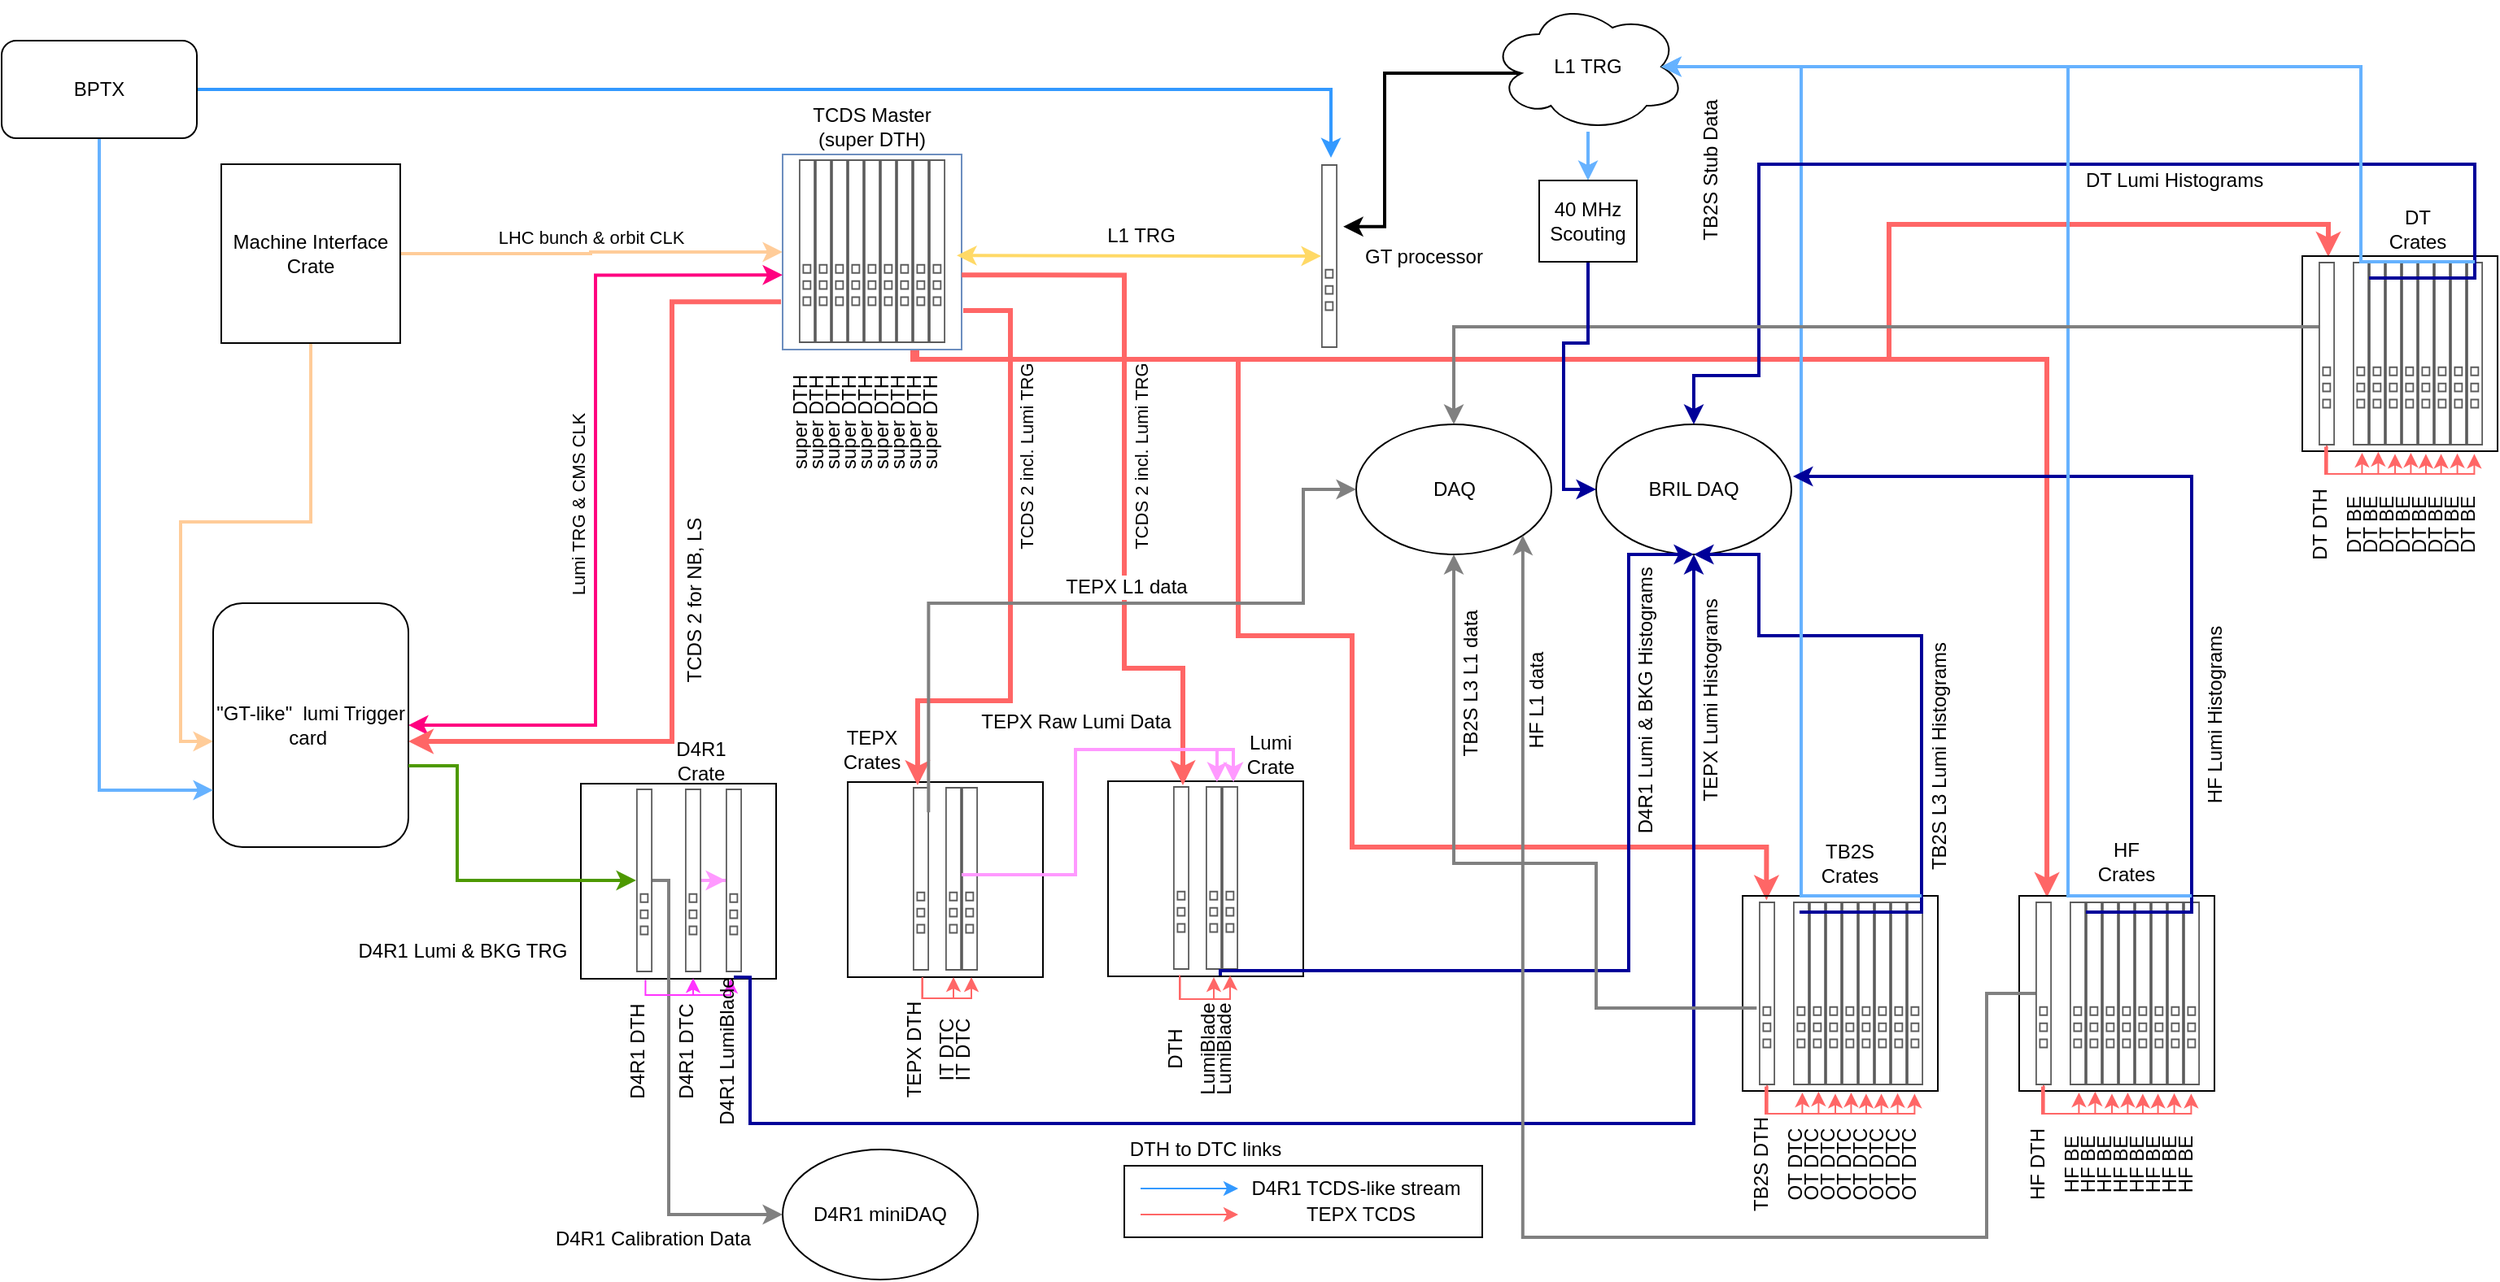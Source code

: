 <mxfile version="12.7.4" type="github">
  <diagram name="Page-1" id="75ae5057-2f1f-a65a-41a6-c58fb5237df7">
    <mxGraphModel dx="1186" dy="764" grid="1" gridSize="10" guides="1" tooltips="1" connect="1" arrows="1" fold="1" page="1" pageScale="1" pageWidth="1169" pageHeight="827" background="#ffffff" math="0" shadow="0">
      <root>
        <mxCell id="0" />
        <mxCell id="1" parent="0" />
        <mxCell id="VDPa8rt16qKgHQVNXyiY-29" style="edgeStyle=orthogonalEdgeStyle;rounded=0;orthogonalLoop=1;jettySize=auto;html=1;strokeColor=#FF6666;strokeWidth=3;exitX=0.75;exitY=1;exitDx=0;exitDy=0;entryX=0.467;entryY=-0.007;entryDx=0;entryDy=0;entryPerimeter=0;" parent="1" source="9xZ__yJcOjTzKGVj3mQi-7" target="VDPa8rt16qKgHQVNXyiY-7" edge="1">
          <mxGeometry relative="1" as="geometry">
            <Array as="points">
              <mxPoint x="563" y="220" />
              <mxPoint x="760" y="220" />
              <mxPoint x="760" y="390" />
              <mxPoint x="830" y="390" />
              <mxPoint x="830" y="520" />
              <mxPoint x="1085" y="520" />
            </Array>
          </mxGeometry>
        </mxCell>
        <mxCell id="e_Fd-XsdZ4aZpfvhOUSF-18" value="" style="rounded=0;whiteSpace=wrap;html=1;fillColor=none;" parent="1" vertex="1">
          <mxGeometry x="356" y="481" width="120" height="120" as="geometry" />
        </mxCell>
        <mxCell id="e_Fd-XsdZ4aZpfvhOUSF-9" value="" style="group" parent="1" vertex="1" connectable="0">
          <mxGeometry x="680" y="479.5" width="120" height="120" as="geometry" />
        </mxCell>
        <mxCell id="e_Fd-XsdZ4aZpfvhOUSF-13" value="" style="rounded=0;whiteSpace=wrap;html=1;fillColor=none;" parent="e_Fd-XsdZ4aZpfvhOUSF-9" vertex="1">
          <mxGeometry width="120" height="120" as="geometry" />
        </mxCell>
        <mxCell id="e_Fd-XsdZ4aZpfvhOUSF-10" value="&lt;br&gt;DTH" style="shape=mxgraph.rack.oracle.netra_cp3260_atca_blade_server;html=1;labelPosition=center;align=center;spacingLeft=15;dashed=0;shadow=0;fillColor=#ffffff;horizontal=0;verticalLabelPosition=top;verticalAlign=bottom;" parent="e_Fd-XsdZ4aZpfvhOUSF-9" vertex="1">
          <mxGeometry x="40" y="3" width="10" height="113" as="geometry" />
        </mxCell>
        <mxCell id="e_Fd-XsdZ4aZpfvhOUSF-43" style="edgeStyle=orthogonalEdgeStyle;rounded=0;orthogonalLoop=1;jettySize=auto;html=1;startArrow=classic;startFill=1;endArrow=none;endFill=0;strokeColor=#FF6666;strokeWidth=1;entryX=0.369;entryY=1.004;entryDx=0;entryDy=0;entryPerimeter=0;" parent="e_Fd-XsdZ4aZpfvhOUSF-9" target="e_Fd-XsdZ4aZpfvhOUSF-13" edge="1">
          <mxGeometry relative="1" as="geometry">
            <mxPoint x="65" y="120.5" as="sourcePoint" />
            <Array as="points">
              <mxPoint x="65" y="134" />
              <mxPoint x="44" y="134" />
            </Array>
          </mxGeometry>
        </mxCell>
        <mxCell id="e_Fd-XsdZ4aZpfvhOUSF-11" value="LumiBlade&lt;br&gt;" style="shape=mxgraph.rack.oracle.netra_cp3260_atca_blade_server;html=1;labelPosition=center;align=center;spacingLeft=15;dashed=0;shadow=0;fillColor=#ffffff;horizontal=0;verticalLabelPosition=top;verticalAlign=bottom;" parent="e_Fd-XsdZ4aZpfvhOUSF-9" vertex="1">
          <mxGeometry x="60" y="3" width="10" height="113" as="geometry" />
        </mxCell>
        <mxCell id="e_Fd-XsdZ4aZpfvhOUSF-44" style="edgeStyle=orthogonalEdgeStyle;rounded=0;orthogonalLoop=1;jettySize=auto;html=1;entryX=0.367;entryY=1.01;entryDx=0;entryDy=0;entryPerimeter=0;startArrow=classic;startFill=1;endArrow=none;endFill=0;strokeColor=#FF6666;strokeWidth=1;" parent="e_Fd-XsdZ4aZpfvhOUSF-9" edge="1">
          <mxGeometry relative="1" as="geometry">
            <mxPoint x="75" y="119.5" as="sourcePoint" />
            <mxPoint x="44" y="119.25" as="targetPoint" />
            <Array as="points">
              <mxPoint x="75" y="134" />
              <mxPoint x="44" y="134" />
            </Array>
          </mxGeometry>
        </mxCell>
        <mxCell id="e_Fd-XsdZ4aZpfvhOUSF-12" value="LumiBlade&lt;br&gt;" style="shape=mxgraph.rack.oracle.netra_cp3260_atca_blade_server;html=1;labelPosition=center;align=center;spacingLeft=15;dashed=0;shadow=0;fillColor=#ffffff;horizontal=0;verticalLabelPosition=top;verticalAlign=bottom;" parent="e_Fd-XsdZ4aZpfvhOUSF-9" vertex="1">
          <mxGeometry x="70" y="3" width="10" height="113" as="geometry" />
        </mxCell>
        <mxCell id="e_Fd-XsdZ4aZpfvhOUSF-7" value="" style="group" parent="1" vertex="1" connectable="0">
          <mxGeometry x="520" y="480" width="120" height="120" as="geometry" />
        </mxCell>
        <mxCell id="e_Fd-XsdZ4aZpfvhOUSF-5" value="" style="rounded=0;whiteSpace=wrap;html=1;fillColor=none;" parent="e_Fd-XsdZ4aZpfvhOUSF-7" vertex="1">
          <mxGeometry width="120" height="120" as="geometry" />
        </mxCell>
        <mxCell id="e_Fd-XsdZ4aZpfvhOUSF-1" value="TEPX DTH" style="shape=mxgraph.rack.oracle.netra_cp3260_atca_blade_server;html=1;labelPosition=center;align=center;spacingLeft=15;dashed=0;shadow=0;fillColor=#ffffff;horizontal=0;verticalLabelPosition=top;verticalAlign=bottom;" parent="e_Fd-XsdZ4aZpfvhOUSF-7" vertex="1">
          <mxGeometry x="40" y="3" width="10" height="113" as="geometry" />
        </mxCell>
        <mxCell id="e_Fd-XsdZ4aZpfvhOUSF-41" style="edgeStyle=orthogonalEdgeStyle;rounded=0;orthogonalLoop=1;jettySize=auto;html=1;entryX=0.381;entryY=1.003;entryDx=0;entryDy=0;entryPerimeter=0;startArrow=classic;startFill=1;endArrow=none;endFill=0;strokeColor=#FF6666;strokeWidth=1;" parent="e_Fd-XsdZ4aZpfvhOUSF-7" target="e_Fd-XsdZ4aZpfvhOUSF-5" edge="1">
          <mxGeometry relative="1" as="geometry">
            <mxPoint x="65" y="120" as="sourcePoint" />
            <Array as="points">
              <mxPoint x="65" y="133" />
              <mxPoint x="46" y="133" />
            </Array>
          </mxGeometry>
        </mxCell>
        <mxCell id="e_Fd-XsdZ4aZpfvhOUSF-2" value="IT DTC" style="shape=mxgraph.rack.oracle.netra_cp3260_atca_blade_server;html=1;labelPosition=center;align=center;spacingLeft=15;dashed=0;shadow=0;fillColor=#ffffff;horizontal=0;verticalLabelPosition=top;verticalAlign=bottom;" parent="e_Fd-XsdZ4aZpfvhOUSF-7" vertex="1">
          <mxGeometry x="60" y="3" width="10" height="113" as="geometry" />
        </mxCell>
        <mxCell id="e_Fd-XsdZ4aZpfvhOUSF-42" style="edgeStyle=orthogonalEdgeStyle;rounded=0;orthogonalLoop=1;jettySize=auto;html=1;entryX=0.383;entryY=1;entryDx=0;entryDy=0;entryPerimeter=0;startArrow=classic;startFill=1;endArrow=none;endFill=0;strokeColor=#FF6666;strokeWidth=1;" parent="e_Fd-XsdZ4aZpfvhOUSF-7" target="e_Fd-XsdZ4aZpfvhOUSF-5" edge="1">
          <mxGeometry relative="1" as="geometry">
            <mxPoint x="76" y="120" as="sourcePoint" />
            <Array as="points">
              <mxPoint x="76" y="133" />
              <mxPoint x="46" y="133" />
            </Array>
          </mxGeometry>
        </mxCell>
        <mxCell id="e_Fd-XsdZ4aZpfvhOUSF-3" value="IT DTC" style="shape=mxgraph.rack.oracle.netra_cp3260_atca_blade_server;html=1;labelPosition=center;align=center;spacingLeft=15;dashed=0;shadow=0;fillColor=#ffffff;horizontal=0;verticalLabelPosition=top;verticalAlign=bottom;" parent="e_Fd-XsdZ4aZpfvhOUSF-7" vertex="1">
          <mxGeometry x="70" y="3" width="10" height="113" as="geometry" />
        </mxCell>
        <mxCell id="e_Fd-XsdZ4aZpfvhOUSF-22" value="LHC bunch &amp;amp; orbit CLK" style="edgeStyle=orthogonalEdgeStyle;rounded=0;orthogonalLoop=1;jettySize=auto;html=1;entryX=0;entryY=0.5;entryDx=0;entryDy=0;entryPerimeter=0;strokeWidth=2;strokeColor=#FFCC99;labelPosition=center;verticalLabelPosition=top;align=center;verticalAlign=bottom;" parent="1" source="9xZ__yJcOjTzKGVj3mQi-6" target="9xZ__yJcOjTzKGVj3mQi-7" edge="1">
          <mxGeometry relative="1" as="geometry">
            <Array as="points">
              <mxPoint x="362" y="155" />
            </Array>
          </mxGeometry>
        </mxCell>
        <mxCell id="e_Fd-XsdZ4aZpfvhOUSF-29" style="edgeStyle=orthogonalEdgeStyle;rounded=0;orthogonalLoop=1;jettySize=auto;html=1;entryX=0;entryY=0.25;entryDx=0;entryDy=0;startArrow=none;startFill=0;endArrow=classic;endFill=1;strokeWidth=2;strokeColor=#FFCC99;" parent="1" source="9xZ__yJcOjTzKGVj3mQi-6" edge="1">
          <mxGeometry relative="1" as="geometry">
            <Array as="points">
              <mxPoint x="190" y="320" />
              <mxPoint x="110" y="320" />
              <mxPoint x="110" y="455" />
            </Array>
            <mxPoint x="130" y="455" as="targetPoint" />
          </mxGeometry>
        </mxCell>
        <mxCell id="9xZ__yJcOjTzKGVj3mQi-6" value="Machine Interface Crate" style="rounded=0;whiteSpace=wrap;html=1;shadow=0;dashed=0;fontFamily=Helvetica;fontSize=12;fontColor=#000000;align=center;strokeColor=#000000;fillColor=#ffffff;" parent="1" vertex="1">
          <mxGeometry x="135" y="100" width="110" height="110" as="geometry" />
        </mxCell>
        <mxCell id="VDPa8rt16qKgHQVNXyiY-59" style="edgeStyle=orthogonalEdgeStyle;rounded=0;orthogonalLoop=1;jettySize=auto;html=1;exitX=0.75;exitY=1;exitDx=0;exitDy=0;entryX=0.142;entryY=0.008;entryDx=0;entryDy=0;entryPerimeter=0;strokeColor=#FF6666;strokeWidth=3;" parent="1" source="9xZ__yJcOjTzKGVj3mQi-7" target="VDPa8rt16qKgHQVNXyiY-41" edge="1">
          <mxGeometry relative="1" as="geometry">
            <Array as="points">
              <mxPoint x="563" y="220" />
              <mxPoint x="1257" y="220" />
            </Array>
          </mxGeometry>
        </mxCell>
        <mxCell id="VDPa8rt16qKgHQVNXyiY-85" style="edgeStyle=orthogonalEdgeStyle;rounded=0;orthogonalLoop=1;jettySize=auto;html=1;entryX=0.133;entryY=0.004;entryDx=0;entryDy=0;entryPerimeter=0;strokeColor=#FF6666;strokeWidth=3;" parent="1" source="9xZ__yJcOjTzKGVj3mQi-7" target="VDPa8rt16qKgHQVNXyiY-66" edge="1">
          <mxGeometry relative="1" as="geometry">
            <Array as="points">
              <mxPoint x="560" y="220" />
              <mxPoint x="1160" y="220" />
              <mxPoint x="1160" y="137" />
              <mxPoint x="1430" y="137" />
            </Array>
          </mxGeometry>
        </mxCell>
        <mxCell id="9xZ__yJcOjTzKGVj3mQi-7" value="TCDS Master (super DTH)" style="rounded=0;whiteSpace=wrap;html=1;shadow=0;dashed=0;fontFamily=Helvetica;fontSize=12;fontColor=#000000;align=center;strokeColor=#6c8ebf;fillColor=none;labelPosition=center;verticalLabelPosition=top;verticalAlign=bottom;" parent="1" vertex="1">
          <mxGeometry x="480" y="94" width="110" height="120" as="geometry" />
        </mxCell>
        <mxCell id="e_Fd-XsdZ4aZpfvhOUSF-24" style="edgeStyle=orthogonalEdgeStyle;rounded=0;orthogonalLoop=1;jettySize=auto;html=1;entryX=0.973;entryY=0.518;entryDx=0;entryDy=0;entryPerimeter=0;startArrow=classic;startFill=1;strokeWidth=2;strokeColor=#FFD966;" parent="1" source="9xZ__yJcOjTzKGVj3mQi-8" target="9xZ__yJcOjTzKGVj3mQi-7" edge="1">
          <mxGeometry relative="1" as="geometry">
            <Array as="points">
              <mxPoint x="760" y="156" />
              <mxPoint x="760" y="156" />
            </Array>
          </mxGeometry>
        </mxCell>
        <mxCell id="oAu8i6F82wXrjzI7C6l--5" value="L1 TRG" style="text;html=1;resizable=0;points=[];align=center;verticalAlign=bottom;labelBackgroundColor=#ffffff;labelPosition=center;verticalLabelPosition=top;" parent="e_Fd-XsdZ4aZpfvhOUSF-24" vertex="1" connectable="0">
          <mxGeometry x="0.03" y="1" relative="1" as="geometry">
            <mxPoint x="4" y="-4.5" as="offset" />
          </mxGeometry>
        </mxCell>
        <mxCell id="9xZ__yJcOjTzKGVj3mQi-8" value="GT processor" style="shape=mxgraph.rack.oracle.netra_cp3260_atca_blade_server;html=1;labelPosition=right;align=left;spacingLeft=15;dashed=0;shadow=0;fillColor=#ffffff;" parent="1" vertex="1">
          <mxGeometry x="811" y="100" width="10" height="113" as="geometry" />
        </mxCell>
        <mxCell id="e_Fd-XsdZ4aZpfvhOUSF-25" value="Lumi TRG &amp;amp; CMS CLK" style="edgeStyle=orthogonalEdgeStyle;rounded=0;orthogonalLoop=1;jettySize=auto;html=1;exitX=1;exitY=0.5;exitDx=0;exitDy=0;entryX=0;entryY=0.618;entryDx=0;entryDy=0;entryPerimeter=0;startArrow=classic;startFill=1;strokeWidth=2;strokeColor=#FF0080;horizontal=0;labelPosition=center;verticalLabelPosition=top;align=center;verticalAlign=bottom;" parent="1" source="9xZ__yJcOjTzKGVj3mQi-9" target="9xZ__yJcOjTzKGVj3mQi-7" edge="1">
          <mxGeometry x="-0.024" y="5" relative="1" as="geometry">
            <Array as="points">
              <mxPoint x="365" y="445" />
              <mxPoint x="365" y="168" />
            </Array>
            <mxPoint as="offset" />
          </mxGeometry>
        </mxCell>
        <mxCell id="9xZ__yJcOjTzKGVj3mQi-9" value="&quot;GT-like&quot; &amp;nbsp;lumi Trigger card&amp;nbsp;" style="rounded=1;whiteSpace=wrap;html=1;fillColor=none;" parent="1" vertex="1">
          <mxGeometry x="130" y="370" width="120" height="150" as="geometry" />
        </mxCell>
        <mxCell id="e_Fd-XsdZ4aZpfvhOUSF-26" style="edgeStyle=orthogonalEdgeStyle;rounded=0;orthogonalLoop=1;jettySize=auto;html=1;entryX=1;entryY=0.5;entryDx=0;entryDy=0;startArrow=classic;startFill=1;endArrow=none;endFill=0;strokeWidth=2;strokeColor=#4D9900;" parent="1" source="e_Fd-XsdZ4aZpfvhOUSF-15" edge="1">
          <mxGeometry relative="1" as="geometry">
            <mxPoint x="250" y="470" as="targetPoint" />
            <Array as="points">
              <mxPoint x="280" y="541" />
              <mxPoint x="280" y="470" />
            </Array>
          </mxGeometry>
        </mxCell>
        <mxCell id="oAu8i6F82wXrjzI7C6l--7" value="D4R1 Lumi &amp;amp; BKG TRG" style="text;html=1;resizable=0;points=[];align=center;verticalAlign=middle;labelBackgroundColor=#ffffff;horizontal=1;" parent="e_Fd-XsdZ4aZpfvhOUSF-26" vertex="1" connectable="0">
          <mxGeometry x="0.376" y="1" relative="1" as="geometry">
            <mxPoint x="4" y="78.5" as="offset" />
          </mxGeometry>
        </mxCell>
        <mxCell id="e_Fd-XsdZ4aZpfvhOUSF-28" style="edgeStyle=orthogonalEdgeStyle;rounded=0;orthogonalLoop=1;jettySize=auto;html=1;entryX=-0.009;entryY=0.755;entryDx=0;entryDy=0;entryPerimeter=0;startArrow=classic;startFill=1;endArrow=none;endFill=0;strokeColor=#FF6666;strokeWidth=3;exitX=1;exitY=0.25;exitDx=0;exitDy=0;" parent="1" target="9xZ__yJcOjTzKGVj3mQi-7" edge="1">
          <mxGeometry relative="1" as="geometry">
            <Array as="points">
              <mxPoint x="412" y="455" />
              <mxPoint x="412" y="185" />
            </Array>
            <mxPoint x="250" y="455" as="sourcePoint" />
          </mxGeometry>
        </mxCell>
        <mxCell id="oAu8i6F82wXrjzI7C6l--13" value="TCDS 2 for NB, LS" style="text;html=1;resizable=0;points=[];align=center;verticalAlign=middle;labelBackgroundColor=#ffffff;horizontal=0;" parent="e_Fd-XsdZ4aZpfvhOUSF-28" vertex="1" connectable="0">
          <mxGeometry x="-0.017" y="1" relative="1" as="geometry">
            <mxPoint x="14.5" y="-2.5" as="offset" />
          </mxGeometry>
        </mxCell>
        <mxCell id="oAu8i6F82wXrjzI7C6l--4" style="edgeStyle=orthogonalEdgeStyle;rounded=0;orthogonalLoop=1;jettySize=auto;html=1;entryX=0;entryY=0.5;entryDx=0;entryDy=0;strokeColor=#808080;strokeWidth=2;" parent="1" source="e_Fd-XsdZ4aZpfvhOUSF-15" target="oAu8i6F82wXrjzI7C6l--3" edge="1">
          <mxGeometry relative="1" as="geometry">
            <Array as="points">
              <mxPoint x="410" y="540" />
              <mxPoint x="410" y="746" />
            </Array>
          </mxGeometry>
        </mxCell>
        <mxCell id="oAu8i6F82wXrjzI7C6l--12" value="D4R1 Calibration Data" style="text;html=1;resizable=0;points=[];align=center;verticalAlign=middle;labelBackgroundColor=#ffffff;" parent="oAu8i6F82wXrjzI7C6l--4" vertex="1" connectable="0">
          <mxGeometry x="0.247" relative="1" as="geometry">
            <mxPoint x="-10" y="52" as="offset" />
          </mxGeometry>
        </mxCell>
        <mxCell id="e_Fd-XsdZ4aZpfvhOUSF-15" value="D4R1 DTH" style="shape=mxgraph.rack.oracle.netra_cp3260_atca_blade_server;html=1;labelPosition=center;align=center;spacingLeft=15;dashed=0;shadow=0;fillColor=#ffffff;horizontal=0;verticalLabelPosition=top;verticalAlign=bottom;" parent="1" vertex="1">
          <mxGeometry x="390" y="484" width="10" height="113" as="geometry" />
        </mxCell>
        <mxCell id="e_Fd-XsdZ4aZpfvhOUSF-39" style="edgeStyle=orthogonalEdgeStyle;rounded=0;orthogonalLoop=1;jettySize=auto;html=1;entryX=0.331;entryY=1.006;entryDx=0;entryDy=0;entryPerimeter=0;startArrow=classic;startFill=1;endArrow=none;endFill=0;strokeColor=#FF33FF;strokeWidth=1;exitX=0.575;exitY=0.997;exitDx=0;exitDy=0;exitPerimeter=0;" parent="1" source="e_Fd-XsdZ4aZpfvhOUSF-18" target="e_Fd-XsdZ4aZpfvhOUSF-18" edge="1">
          <mxGeometry relative="1" as="geometry">
            <Array as="points">
              <mxPoint x="425" y="611" />
              <mxPoint x="396" y="611" />
            </Array>
          </mxGeometry>
        </mxCell>
        <mxCell id="e_Fd-XsdZ4aZpfvhOUSF-59" style="edgeStyle=orthogonalEdgeStyle;rounded=0;orthogonalLoop=1;jettySize=auto;html=1;startArrow=none;startFill=0;endArrow=classic;endFill=1;strokeColor=#FF99FF;strokeWidth=2;" parent="1" source="e_Fd-XsdZ4aZpfvhOUSF-16" target="e_Fd-XsdZ4aZpfvhOUSF-17" edge="1">
          <mxGeometry relative="1" as="geometry" />
        </mxCell>
        <mxCell id="e_Fd-XsdZ4aZpfvhOUSF-16" value="D4R1 DTC" style="shape=mxgraph.rack.oracle.netra_cp3260_atca_blade_server;html=1;labelPosition=center;align=center;spacingLeft=15;dashed=0;shadow=0;fillColor=#ffffff;horizontal=0;verticalLabelPosition=top;verticalAlign=bottom;" parent="1" vertex="1">
          <mxGeometry x="420" y="484" width="10" height="113" as="geometry" />
        </mxCell>
        <mxCell id="e_Fd-XsdZ4aZpfvhOUSF-40" style="edgeStyle=orthogonalEdgeStyle;rounded=0;orthogonalLoop=1;jettySize=auto;html=1;startArrow=classic;startFill=1;endArrow=none;endFill=0;strokeColor=#FF33FF;strokeWidth=1;" parent="1" source="e_Fd-XsdZ4aZpfvhOUSF-18" edge="1">
          <mxGeometry relative="1" as="geometry">
            <mxPoint x="396" y="611" as="targetPoint" />
            <Array as="points">
              <mxPoint x="448" y="611" />
            </Array>
          </mxGeometry>
        </mxCell>
        <mxCell id="oAu8i6F82wXrjzI7C6l--2" style="edgeStyle=orthogonalEdgeStyle;rounded=0;orthogonalLoop=1;jettySize=auto;html=1;entryX=0.5;entryY=1;entryDx=0;entryDy=0;strokeColor=#000099;strokeWidth=2;exitX=0.5;exitY=1.027;exitDx=0;exitDy=0;exitPerimeter=0;" parent="1" source="e_Fd-XsdZ4aZpfvhOUSF-17" target="e_Fd-XsdZ4aZpfvhOUSF-62" edge="1">
          <mxGeometry relative="1" as="geometry">
            <Array as="points">
              <mxPoint x="460" y="600" />
              <mxPoint x="460" y="690" />
              <mxPoint x="1040" y="690" />
            </Array>
          </mxGeometry>
        </mxCell>
        <mxCell id="oAu8i6F82wXrjzI7C6l--10" value="D4R1 Lumi &amp;amp; BKG Histograms" style="text;html=1;resizable=0;points=[];align=center;verticalAlign=middle;labelBackgroundColor=#ffffff;rotation=-90;" parent="oAu8i6F82wXrjzI7C6l--2" vertex="1" connectable="0">
          <mxGeometry x="-0.552" y="2" relative="1" as="geometry">
            <mxPoint x="419.5" y="-258" as="offset" />
          </mxGeometry>
        </mxCell>
        <mxCell id="e_Fd-XsdZ4aZpfvhOUSF-17" value="D4R1 LumiBlade" style="shape=mxgraph.rack.oracle.netra_cp3260_atca_blade_server;html=1;labelPosition=center;align=center;spacingLeft=15;dashed=0;shadow=0;fillColor=#ffffff;horizontal=0;verticalLabelPosition=top;verticalAlign=bottom;" parent="1" vertex="1">
          <mxGeometry x="445" y="484" width="10" height="113" as="geometry" />
        </mxCell>
        <mxCell id="e_Fd-XsdZ4aZpfvhOUSF-36" value="TCDS 2 incl. Lumi TRG" style="edgeStyle=orthogonalEdgeStyle;rounded=0;orthogonalLoop=1;jettySize=auto;html=1;startArrow=classic;startFill=1;endArrow=none;endFill=0;strokeColor=#FF6666;strokeWidth=3;exitX=0.358;exitY=0.017;exitDx=0;exitDy=0;exitPerimeter=0;horizontal=0;" parent="1" source="e_Fd-XsdZ4aZpfvhOUSF-5" edge="1">
          <mxGeometry x="0.37" y="-10" relative="1" as="geometry">
            <mxPoint x="748" y="478" as="sourcePoint" />
            <mxPoint x="591" y="190" as="targetPoint" />
            <Array as="points">
              <mxPoint x="563" y="430" />
              <mxPoint x="620" y="430" />
              <mxPoint x="620" y="190" />
            </Array>
            <mxPoint as="offset" />
          </mxGeometry>
        </mxCell>
        <mxCell id="e_Fd-XsdZ4aZpfvhOUSF-37" style="edgeStyle=orthogonalEdgeStyle;rounded=0;orthogonalLoop=1;jettySize=auto;html=1;entryX=1;entryY=0.618;entryDx=0;entryDy=0;entryPerimeter=0;startArrow=classic;startFill=1;endArrow=none;endFill=0;strokeColor=#FF6666;strokeWidth=3;exitX=0.6;exitY=-0.004;exitDx=0;exitDy=0;exitPerimeter=0;" parent="1" source="e_Fd-XsdZ4aZpfvhOUSF-10" target="9xZ__yJcOjTzKGVj3mQi-7" edge="1">
          <mxGeometry relative="1" as="geometry">
            <Array as="points">
              <mxPoint x="726" y="410" />
              <mxPoint x="690" y="410" />
              <mxPoint x="690" y="168" />
            </Array>
          </mxGeometry>
        </mxCell>
        <mxCell id="VDPa8rt16qKgHQVNXyiY-38" value="&lt;font style=&quot;font-size: 11px&quot;&gt;TCDS 2 incl. Lumi TRG&lt;/font&gt;" style="text;html=1;resizable=0;points=[];align=center;verticalAlign=middle;labelBackgroundColor=#ffffff;rotation=270;" parent="e_Fd-XsdZ4aZpfvhOUSF-37" vertex="1" connectable="0">
          <mxGeometry x="0.04" y="2" relative="1" as="geometry">
            <mxPoint x="12" y="-4" as="offset" />
          </mxGeometry>
        </mxCell>
        <mxCell id="e_Fd-XsdZ4aZpfvhOUSF-45" value="super DTH" style="shape=mxgraph.rack.oracle.netra_cp3260_atca_blade_server;html=1;labelPosition=center;align=center;spacingLeft=15;dashed=0;shadow=0;fillColor=#ffffff;verticalLabelPosition=top;verticalAlign=bottom;horizontal=0;" parent="1" vertex="1">
          <mxGeometry x="490" y="97" width="10" height="113" as="geometry" />
        </mxCell>
        <mxCell id="e_Fd-XsdZ4aZpfvhOUSF-46" value="super DTH" style="shape=mxgraph.rack.oracle.netra_cp3260_atca_blade_server;html=1;labelPosition=center;align=center;spacingLeft=15;dashed=0;shadow=0;fillColor=#ffffff;verticalLabelPosition=top;verticalAlign=bottom;horizontal=0;" parent="1" vertex="1">
          <mxGeometry x="500" y="97" width="10" height="113" as="geometry" />
        </mxCell>
        <mxCell id="e_Fd-XsdZ4aZpfvhOUSF-47" value="super DTH" style="shape=mxgraph.rack.oracle.netra_cp3260_atca_blade_server;html=1;labelPosition=center;align=center;spacingLeft=15;dashed=0;shadow=0;fillColor=#ffffff;verticalLabelPosition=top;verticalAlign=bottom;horizontal=0;" parent="1" vertex="1">
          <mxGeometry x="510" y="97" width="10" height="113" as="geometry" />
        </mxCell>
        <mxCell id="e_Fd-XsdZ4aZpfvhOUSF-48" value="super DTH" style="shape=mxgraph.rack.oracle.netra_cp3260_atca_blade_server;html=1;labelPosition=center;align=center;spacingLeft=15;dashed=0;shadow=0;fillColor=#ffffff;verticalLabelPosition=top;verticalAlign=bottom;horizontal=0;" parent="1" vertex="1">
          <mxGeometry x="520" y="97" width="10" height="113" as="geometry" />
        </mxCell>
        <mxCell id="e_Fd-XsdZ4aZpfvhOUSF-49" value="super DTH" style="shape=mxgraph.rack.oracle.netra_cp3260_atca_blade_server;html=1;labelPosition=center;align=center;spacingLeft=15;dashed=0;shadow=0;fillColor=#ffffff;verticalLabelPosition=top;verticalAlign=bottom;horizontal=0;" parent="1" vertex="1">
          <mxGeometry x="530" y="97" width="10" height="113" as="geometry" />
        </mxCell>
        <mxCell id="e_Fd-XsdZ4aZpfvhOUSF-50" value="super DTH" style="shape=mxgraph.rack.oracle.netra_cp3260_atca_blade_server;html=1;labelPosition=center;align=center;spacingLeft=15;dashed=0;shadow=0;fillColor=#ffffff;verticalLabelPosition=top;verticalAlign=bottom;horizontal=0;" parent="1" vertex="1">
          <mxGeometry x="540" y="97" width="10" height="113" as="geometry" />
        </mxCell>
        <mxCell id="e_Fd-XsdZ4aZpfvhOUSF-51" value="super DTH" style="shape=mxgraph.rack.oracle.netra_cp3260_atca_blade_server;html=1;labelPosition=center;align=center;spacingLeft=15;dashed=0;shadow=0;fillColor=#ffffff;verticalLabelPosition=top;verticalAlign=bottom;horizontal=0;" parent="1" vertex="1">
          <mxGeometry x="550" y="97" width="10" height="113" as="geometry" />
        </mxCell>
        <mxCell id="e_Fd-XsdZ4aZpfvhOUSF-52" value="super DTH" style="shape=mxgraph.rack.oracle.netra_cp3260_atca_blade_server;html=1;labelPosition=center;align=center;spacingLeft=15;dashed=0;shadow=0;fillColor=#ffffff;verticalLabelPosition=top;verticalAlign=bottom;horizontal=0;" parent="1" vertex="1">
          <mxGeometry x="560" y="97" width="10" height="113" as="geometry" />
        </mxCell>
        <mxCell id="e_Fd-XsdZ4aZpfvhOUSF-53" value="super DTH" style="shape=mxgraph.rack.oracle.netra_cp3260_atca_blade_server;html=1;labelPosition=center;align=center;spacingLeft=15;dashed=0;shadow=0;fillColor=#ffffff;verticalLabelPosition=top;verticalAlign=bottom;horizontal=0;" parent="1" vertex="1">
          <mxGeometry x="570" y="97" width="10" height="113" as="geometry" />
        </mxCell>
        <mxCell id="e_Fd-XsdZ4aZpfvhOUSF-55" style="edgeStyle=orthogonalEdgeStyle;rounded=0;orthogonalLoop=1;jettySize=auto;html=1;exitX=0.5;exitY=1;exitDx=0;exitDy=0;entryX=0;entryY=0.75;entryDx=0;entryDy=0;startArrow=none;startFill=0;endArrow=classic;endFill=1;strokeColor=#66B2FF;strokeWidth=2;" parent="1" source="e_Fd-XsdZ4aZpfvhOUSF-54" edge="1">
          <mxGeometry relative="1" as="geometry">
            <Array as="points">
              <mxPoint x="60" y="485" />
            </Array>
            <mxPoint x="130" y="485" as="targetPoint" />
          </mxGeometry>
        </mxCell>
        <mxCell id="VDPa8rt16qKgHQVNXyiY-3" style="edgeStyle=orthogonalEdgeStyle;rounded=0;orthogonalLoop=1;jettySize=auto;html=1;entryX=0.6;entryY=-0.035;entryDx=0;entryDy=0;entryPerimeter=0;strokeWidth=2;strokeColor=#3399FF;" parent="1" source="e_Fd-XsdZ4aZpfvhOUSF-54" target="9xZ__yJcOjTzKGVj3mQi-8" edge="1">
          <mxGeometry relative="1" as="geometry" />
        </mxCell>
        <mxCell id="e_Fd-XsdZ4aZpfvhOUSF-54" value="BPTX" style="rounded=1;whiteSpace=wrap;html=1;fillColor=none;" parent="1" vertex="1">
          <mxGeometry y="24" width="120" height="60" as="geometry" />
        </mxCell>
        <mxCell id="e_Fd-XsdZ4aZpfvhOUSF-57" style="edgeStyle=orthogonalEdgeStyle;rounded=0;orthogonalLoop=1;jettySize=auto;html=1;startArrow=none;startFill=0;endArrow=classic;endFill=1;strokeColor=#FF99FF;strokeWidth=2;entryX=0.558;entryY=0.004;entryDx=0;entryDy=0;entryPerimeter=0;" parent="1" source="e_Fd-XsdZ4aZpfvhOUSF-3" target="e_Fd-XsdZ4aZpfvhOUSF-13" edge="1">
          <mxGeometry relative="1" as="geometry">
            <Array as="points">
              <mxPoint x="660" y="537" />
              <mxPoint x="660" y="460" />
              <mxPoint x="747" y="460" />
            </Array>
          </mxGeometry>
        </mxCell>
        <mxCell id="e_Fd-XsdZ4aZpfvhOUSF-58" style="edgeStyle=orthogonalEdgeStyle;rounded=0;orthogonalLoop=1;jettySize=auto;html=1;entryX=0.642;entryY=0.004;entryDx=0;entryDy=0;entryPerimeter=0;startArrow=none;startFill=0;endArrow=classic;endFill=1;strokeColor=#FF99FF;strokeWidth=2;" parent="1" source="e_Fd-XsdZ4aZpfvhOUSF-2" target="e_Fd-XsdZ4aZpfvhOUSF-13" edge="1">
          <mxGeometry relative="1" as="geometry">
            <Array as="points">
              <mxPoint x="660" y="537" />
              <mxPoint x="660" y="460" />
              <mxPoint x="757" y="460" />
            </Array>
          </mxGeometry>
        </mxCell>
        <mxCell id="oAu8i6F82wXrjzI7C6l--11" value="TEPX Raw Lumi Data" style="text;html=1;resizable=0;points=[];align=center;verticalAlign=middle;labelBackgroundColor=#ffffff;direction=west;" parent="e_Fd-XsdZ4aZpfvhOUSF-58" vertex="1" connectable="0">
          <mxGeometry x="0.191" y="1" relative="1" as="geometry">
            <mxPoint x="-10" y="-16" as="offset" />
          </mxGeometry>
        </mxCell>
        <mxCell id="e_Fd-XsdZ4aZpfvhOUSF-60" value="DAQ" style="ellipse;whiteSpace=wrap;html=1;fillColor=none;" parent="1" vertex="1">
          <mxGeometry x="832.5" y="260" width="120" height="80" as="geometry" />
        </mxCell>
        <mxCell id="e_Fd-XsdZ4aZpfvhOUSF-61" style="edgeStyle=orthogonalEdgeStyle;rounded=0;orthogonalLoop=1;jettySize=auto;html=1;entryX=0;entryY=0.5;entryDx=0;entryDy=0;startArrow=none;startFill=0;endArrow=classic;endFill=1;strokeColor=#808080;strokeWidth=2;exitX=0.967;exitY=0.138;exitDx=0;exitDy=0;exitPerimeter=0;" parent="1" source="e_Fd-XsdZ4aZpfvhOUSF-1" target="e_Fd-XsdZ4aZpfvhOUSF-60" edge="1">
          <mxGeometry relative="1" as="geometry">
            <Array as="points">
              <mxPoint x="570" y="370" />
              <mxPoint x="800" y="370" />
              <mxPoint x="800" y="300" />
            </Array>
          </mxGeometry>
        </mxCell>
        <mxCell id="oAu8i6F82wXrjzI7C6l--8" value="TEPX L1 data" style="text;html=1;resizable=0;points=[];align=center;verticalAlign=middle;labelBackgroundColor=#ffffff;" parent="e_Fd-XsdZ4aZpfvhOUSF-61" vertex="1" connectable="0">
          <mxGeometry x="0.08" relative="1" as="geometry">
            <mxPoint x="1" y="-10" as="offset" />
          </mxGeometry>
        </mxCell>
        <mxCell id="e_Fd-XsdZ4aZpfvhOUSF-62" value="BRIL DAQ" style="ellipse;whiteSpace=wrap;html=1;fillColor=none;" parent="1" vertex="1">
          <mxGeometry x="980" y="260" width="120" height="80" as="geometry" />
        </mxCell>
        <mxCell id="oAu8i6F82wXrjzI7C6l--1" style="edgeStyle=orthogonalEdgeStyle;rounded=0;orthogonalLoop=1;jettySize=auto;html=1;entryX=0.5;entryY=1;entryDx=0;entryDy=0;exitX=-0.1;exitY=1.031;exitDx=0;exitDy=0;exitPerimeter=0;strokeColor=#000099;strokeWidth=2;" parent="1" source="e_Fd-XsdZ4aZpfvhOUSF-12" target="e_Fd-XsdZ4aZpfvhOUSF-62" edge="1">
          <mxGeometry relative="1" as="geometry">
            <Array as="points">
              <mxPoint x="749" y="596" />
              <mxPoint x="1000" y="596" />
              <mxPoint x="1000" y="340" />
            </Array>
          </mxGeometry>
        </mxCell>
        <mxCell id="oAu8i6F82wXrjzI7C6l--9" value="TEPX Lumi Histograms" style="text;html=1;resizable=0;points=[];align=center;verticalAlign=middle;labelBackgroundColor=#ffffff;horizontal=0;rotation=0;" parent="oAu8i6F82wXrjzI7C6l--1" vertex="1" connectable="0">
          <mxGeometry x="0.155" y="-2" relative="1" as="geometry">
            <mxPoint x="48" y="-102.5" as="offset" />
          </mxGeometry>
        </mxCell>
        <mxCell id="oAu8i6F82wXrjzI7C6l--3" value="D4R1 miniDAQ" style="ellipse;whiteSpace=wrap;html=1;fillColor=none;" parent="1" vertex="1">
          <mxGeometry x="480" y="706" width="120" height="80" as="geometry" />
        </mxCell>
        <mxCell id="oAu8i6F82wXrjzI7C6l--20" value="" style="group" parent="1" vertex="1" connectable="0">
          <mxGeometry x="700" y="720" width="210" height="56" as="geometry" />
        </mxCell>
        <mxCell id="oAu8i6F82wXrjzI7C6l--19" value="" style="rounded=0;whiteSpace=wrap;html=1;" parent="oAu8i6F82wXrjzI7C6l--20" vertex="1">
          <mxGeometry x="-10" y="-4" width="220" height="44" as="geometry" />
        </mxCell>
        <mxCell id="oAu8i6F82wXrjzI7C6l--15" value="" style="endArrow=classic;html=1;strokeColor=#3399FF;strokeWidth=1;endFill=1;" parent="oAu8i6F82wXrjzI7C6l--20" edge="1">
          <mxGeometry width="50" height="50" relative="1" as="geometry">
            <mxPoint y="10" as="sourcePoint" />
            <mxPoint x="60" y="10" as="targetPoint" />
          </mxGeometry>
        </mxCell>
        <mxCell id="oAu8i6F82wXrjzI7C6l--16" value="" style="endArrow=classic;html=1;strokeColor=#FF6666;strokeWidth=1;endFill=1;" parent="oAu8i6F82wXrjzI7C6l--20" edge="1">
          <mxGeometry width="50" height="50" relative="1" as="geometry">
            <mxPoint y="26" as="sourcePoint" />
            <mxPoint x="60" y="26" as="targetPoint" />
          </mxGeometry>
        </mxCell>
        <mxCell id="oAu8i6F82wXrjzI7C6l--17" value="D4R1 TCDS-like stream" style="text;html=1;strokeColor=none;fillColor=none;align=center;verticalAlign=middle;whiteSpace=wrap;rounded=0;" parent="oAu8i6F82wXrjzI7C6l--20" vertex="1">
          <mxGeometry x="65" width="135" height="20" as="geometry" />
        </mxCell>
        <mxCell id="oAu8i6F82wXrjzI7C6l--18" value="TEPX TCDS" style="text;html=1;strokeColor=none;fillColor=none;align=center;verticalAlign=middle;whiteSpace=wrap;rounded=0;" parent="oAu8i6F82wXrjzI7C6l--20" vertex="1">
          <mxGeometry x="68" y="16" width="135" height="20" as="geometry" />
        </mxCell>
        <mxCell id="oAu8i6F82wXrjzI7C6l--21" value="DTH to DTC links" style="text;html=1;strokeColor=none;fillColor=none;align=center;verticalAlign=middle;whiteSpace=wrap;rounded=0;" parent="1" vertex="1">
          <mxGeometry x="690" y="696" width="100" height="20" as="geometry" />
        </mxCell>
        <mxCell id="oAu8i6F82wXrjzI7C6l--23" style="edgeStyle=orthogonalEdgeStyle;rounded=0;orthogonalLoop=1;jettySize=auto;html=1;exitX=0.16;exitY=0.55;exitDx=0;exitDy=0;exitPerimeter=0;entryX=1.357;entryY=0.34;entryDx=0;entryDy=0;entryPerimeter=0;endArrow=classic;endFill=1;strokeColor=#000000;strokeWidth=2;" parent="1" source="oAu8i6F82wXrjzI7C6l--22" target="9xZ__yJcOjTzKGVj3mQi-8" edge="1">
          <mxGeometry relative="1" as="geometry">
            <Array as="points">
              <mxPoint x="850" y="44" />
              <mxPoint x="850" y="138" />
            </Array>
          </mxGeometry>
        </mxCell>
        <mxCell id="VDPa8rt16qKgHQVNXyiY-93" style="edgeStyle=orthogonalEdgeStyle;rounded=0;orthogonalLoop=1;jettySize=auto;html=1;entryX=0.5;entryY=0;entryDx=0;entryDy=0;strokeColor=#66B2FF;strokeWidth=2;" parent="1" source="oAu8i6F82wXrjzI7C6l--22" target="VDPa8rt16qKgHQVNXyiY-92" edge="1">
          <mxGeometry relative="1" as="geometry" />
        </mxCell>
        <mxCell id="oAu8i6F82wXrjzI7C6l--22" value="L1 TRG" style="ellipse;shape=cloud;whiteSpace=wrap;html=1;" parent="1" vertex="1">
          <mxGeometry x="915" width="120" height="80" as="geometry" />
        </mxCell>
        <mxCell id="oAu8i6F82wXrjzI7C6l--24" value="D4R1 Crate" style="text;html=1;strokeColor=none;fillColor=none;align=center;verticalAlign=middle;whiteSpace=wrap;rounded=0;" parent="1" vertex="1">
          <mxGeometry x="410" y="457" width="40" height="20" as="geometry" />
        </mxCell>
        <mxCell id="oAu8i6F82wXrjzI7C6l--25" value="TEPX Crates" style="text;html=1;strokeColor=none;fillColor=none;align=center;verticalAlign=middle;whiteSpace=wrap;rounded=0;" parent="1" vertex="1">
          <mxGeometry x="515" y="450" width="40" height="20" as="geometry" />
        </mxCell>
        <mxCell id="oAu8i6F82wXrjzI7C6l--26" value="Lumi Crate" style="text;html=1;strokeColor=none;fillColor=none;align=center;verticalAlign=middle;whiteSpace=wrap;rounded=0;" parent="1" vertex="1">
          <mxGeometry x="760" y="453" width="40" height="20" as="geometry" />
        </mxCell>
        <mxCell id="VDPa8rt16qKgHQVNXyiY-28" value="" style="group" parent="1" vertex="1" connectable="0">
          <mxGeometry x="1070" y="550" width="120" height="134" as="geometry" />
        </mxCell>
        <mxCell id="VDPa8rt16qKgHQVNXyiY-6" value="" style="rounded=0;whiteSpace=wrap;html=1;fillColor=none;" parent="VDPa8rt16qKgHQVNXyiY-28" vertex="1">
          <mxGeometry width="120.0" height="120.0" as="geometry" />
        </mxCell>
        <mxCell id="VDPa8rt16qKgHQVNXyiY-21" style="edgeStyle=orthogonalEdgeStyle;rounded=0;orthogonalLoop=1;jettySize=auto;html=1;strokeColor=#FF6666;strokeWidth=1;exitX=0.533;exitY=1.004;exitDx=0;exitDy=0;exitPerimeter=0;entryX=0.389;entryY=1.003;entryDx=0;entryDy=0;entryPerimeter=0;" parent="VDPa8rt16qKgHQVNXyiY-28" source="VDPa8rt16qKgHQVNXyiY-7" target="VDPa8rt16qKgHQVNXyiY-6" edge="1">
          <mxGeometry relative="1" as="geometry">
            <mxPoint x="46.0" y="124.0" as="targetPoint" />
            <Array as="points">
              <mxPoint x="15.0" y="134" />
              <mxPoint x="47.0" y="134" />
            </Array>
          </mxGeometry>
        </mxCell>
        <mxCell id="VDPa8rt16qKgHQVNXyiY-22" style="edgeStyle=orthogonalEdgeStyle;rounded=0;orthogonalLoop=1;jettySize=auto;html=1;entryX=0.475;entryY=1.014;entryDx=0;entryDy=0;entryPerimeter=0;strokeColor=#FF6666;strokeWidth=1;exitX=0.4;exitY=1.007;exitDx=0;exitDy=0;exitPerimeter=0;" parent="VDPa8rt16qKgHQVNXyiY-28" source="VDPa8rt16qKgHQVNXyiY-7" target="VDPa8rt16qKgHQVNXyiY-6" edge="1">
          <mxGeometry relative="1" as="geometry">
            <Array as="points">
              <mxPoint x="14.0" y="134" />
              <mxPoint x="57.0" y="134" />
            </Array>
          </mxGeometry>
        </mxCell>
        <mxCell id="VDPa8rt16qKgHQVNXyiY-23" style="edgeStyle=orthogonalEdgeStyle;rounded=0;orthogonalLoop=1;jettySize=auto;html=1;entryX=0.556;entryY=1.008;entryDx=0;entryDy=0;entryPerimeter=0;strokeColor=#FF6666;strokeWidth=1;" parent="VDPa8rt16qKgHQVNXyiY-28" source="VDPa8rt16qKgHQVNXyiY-7" target="VDPa8rt16qKgHQVNXyiY-6" edge="1">
          <mxGeometry relative="1" as="geometry">
            <Array as="points">
              <mxPoint x="15.0" y="134" />
              <mxPoint x="67.0" y="134" />
            </Array>
          </mxGeometry>
        </mxCell>
        <mxCell id="VDPa8rt16qKgHQVNXyiY-24" style="edgeStyle=orthogonalEdgeStyle;rounded=0;orthogonalLoop=1;jettySize=auto;html=1;entryX=0.633;entryY=1.014;entryDx=0;entryDy=0;entryPerimeter=0;strokeColor=#FF6666;strokeWidth=1;" parent="VDPa8rt16qKgHQVNXyiY-28" source="VDPa8rt16qKgHQVNXyiY-7" target="VDPa8rt16qKgHQVNXyiY-6" edge="1">
          <mxGeometry relative="1" as="geometry">
            <Array as="points">
              <mxPoint x="15.0" y="134" />
              <mxPoint x="76.0" y="134" />
            </Array>
          </mxGeometry>
        </mxCell>
        <mxCell id="VDPa8rt16qKgHQVNXyiY-25" style="edgeStyle=orthogonalEdgeStyle;rounded=0;orthogonalLoop=1;jettySize=auto;html=1;entryX=0.711;entryY=1.014;entryDx=0;entryDy=0;entryPerimeter=0;strokeColor=#FF6666;strokeWidth=1;" parent="VDPa8rt16qKgHQVNXyiY-28" source="VDPa8rt16qKgHQVNXyiY-7" target="VDPa8rt16qKgHQVNXyiY-6" edge="1">
          <mxGeometry relative="1" as="geometry">
            <Array as="points">
              <mxPoint x="15.0" y="134" />
              <mxPoint x="85.0" y="134" />
            </Array>
          </mxGeometry>
        </mxCell>
        <mxCell id="VDPa8rt16qKgHQVNXyiY-26" style="edgeStyle=orthogonalEdgeStyle;rounded=0;orthogonalLoop=1;jettySize=auto;html=1;entryX=0.794;entryY=1.011;entryDx=0;entryDy=0;entryPerimeter=0;strokeColor=#FF6666;strokeWidth=1;" parent="VDPa8rt16qKgHQVNXyiY-28" source="VDPa8rt16qKgHQVNXyiY-7" target="VDPa8rt16qKgHQVNXyiY-6" edge="1">
          <mxGeometry relative="1" as="geometry">
            <Array as="points">
              <mxPoint x="15.0" y="134" />
              <mxPoint x="95.0" y="134" />
            </Array>
          </mxGeometry>
        </mxCell>
        <mxCell id="VDPa8rt16qKgHQVNXyiY-27" style="edgeStyle=orthogonalEdgeStyle;rounded=0;orthogonalLoop=1;jettySize=auto;html=1;entryX=0.881;entryY=1.014;entryDx=0;entryDy=0;entryPerimeter=0;strokeColor=#FF6666;strokeWidth=1;" parent="VDPa8rt16qKgHQVNXyiY-28" source="VDPa8rt16qKgHQVNXyiY-7" target="VDPa8rt16qKgHQVNXyiY-6" edge="1">
          <mxGeometry relative="1" as="geometry">
            <Array as="points">
              <mxPoint x="15.0" y="134" />
              <mxPoint x="106.0" y="134" />
            </Array>
          </mxGeometry>
        </mxCell>
        <mxCell id="VDPa8rt16qKgHQVNXyiY-7" value="TB2S DTH" style="shape=mxgraph.rack.oracle.netra_cp3260_atca_blade_server;html=1;labelPosition=center;align=center;spacingLeft=15;dashed=0;shadow=0;fillColor=#ffffff;horizontal=0;verticalLabelPosition=top;verticalAlign=bottom;" parent="VDPa8rt16qKgHQVNXyiY-28" vertex="1">
          <mxGeometry x="10.0" y="3.5" width="10.0" height="113.0" as="geometry" />
        </mxCell>
        <mxCell id="VDPa8rt16qKgHQVNXyiY-8" style="edgeStyle=orthogonalEdgeStyle;rounded=0;orthogonalLoop=1;jettySize=auto;html=1;startArrow=classic;startFill=1;endArrow=none;endFill=0;strokeColor=#FF6666;strokeWidth=1;entryX=0.5;entryY=1.001;entryDx=0;entryDy=0;entryPerimeter=0;exitX=0.306;exitY=1.008;exitDx=0;exitDy=0;exitPerimeter=0;" parent="VDPa8rt16qKgHQVNXyiY-28" source="VDPa8rt16qKgHQVNXyiY-6" target="VDPa8rt16qKgHQVNXyiY-7" edge="1">
          <mxGeometry relative="1" as="geometry">
            <mxPoint x="65.0" y="121.0" as="sourcePoint" />
            <Array as="points">
              <mxPoint x="37.0" y="134" />
              <mxPoint x="15.0" y="134" />
            </Array>
            <mxPoint x="11.0" y="120.0" as="targetPoint" />
          </mxGeometry>
        </mxCell>
        <mxCell id="VDPa8rt16qKgHQVNXyiY-9" value="OT DTC" style="shape=mxgraph.rack.oracle.netra_cp3260_atca_blade_server;html=1;labelPosition=center;align=center;spacingLeft=15;dashed=0;shadow=0;fillColor=#ffffff;horizontal=0;verticalLabelPosition=top;verticalAlign=bottom;" parent="VDPa8rt16qKgHQVNXyiY-28" vertex="1">
          <mxGeometry x="31.0" y="3.5" width="10.0" height="113.0" as="geometry" />
        </mxCell>
        <mxCell id="VDPa8rt16qKgHQVNXyiY-11" value="OT DTC" style="shape=mxgraph.rack.oracle.netra_cp3260_atca_blade_server;html=1;labelPosition=center;align=center;spacingLeft=15;dashed=0;shadow=0;fillColor=#ffffff;horizontal=0;verticalLabelPosition=top;verticalAlign=bottom;" parent="VDPa8rt16qKgHQVNXyiY-28" vertex="1">
          <mxGeometry x="41.0" y="3.5" width="10.0" height="113.0" as="geometry" />
        </mxCell>
        <mxCell id="VDPa8rt16qKgHQVNXyiY-13" value="OT DTC" style="shape=mxgraph.rack.oracle.netra_cp3260_atca_blade_server;html=1;labelPosition=center;align=center;spacingLeft=15;dashed=0;shadow=0;fillColor=#ffffff;horizontal=0;verticalLabelPosition=top;verticalAlign=bottom;" parent="VDPa8rt16qKgHQVNXyiY-28" vertex="1">
          <mxGeometry x="51.0" y="3.5" width="10.0" height="113.0" as="geometry" />
        </mxCell>
        <mxCell id="VDPa8rt16qKgHQVNXyiY-14" value="OT DTC" style="shape=mxgraph.rack.oracle.netra_cp3260_atca_blade_server;html=1;labelPosition=center;align=center;spacingLeft=15;dashed=0;shadow=0;fillColor=#ffffff;horizontal=0;verticalLabelPosition=top;verticalAlign=bottom;" parent="VDPa8rt16qKgHQVNXyiY-28" vertex="1">
          <mxGeometry x="61.0" y="3.5" width="10.0" height="113.0" as="geometry" />
        </mxCell>
        <mxCell id="VDPa8rt16qKgHQVNXyiY-15" value="OT DTC" style="shape=mxgraph.rack.oracle.netra_cp3260_atca_blade_server;html=1;labelPosition=center;align=center;spacingLeft=15;dashed=0;shadow=0;fillColor=#ffffff;horizontal=0;verticalLabelPosition=top;verticalAlign=bottom;" parent="VDPa8rt16qKgHQVNXyiY-28" vertex="1">
          <mxGeometry x="71.0" y="3.5" width="10.0" height="113.0" as="geometry" />
        </mxCell>
        <mxCell id="VDPa8rt16qKgHQVNXyiY-16" value="OT DTC" style="shape=mxgraph.rack.oracle.netra_cp3260_atca_blade_server;html=1;labelPosition=center;align=center;spacingLeft=15;dashed=0;shadow=0;fillColor=#ffffff;horizontal=0;verticalLabelPosition=top;verticalAlign=bottom;" parent="VDPa8rt16qKgHQVNXyiY-28" vertex="1">
          <mxGeometry x="81" y="3.5" width="10.0" height="113.0" as="geometry" />
        </mxCell>
        <mxCell id="VDPa8rt16qKgHQVNXyiY-17" value="OT DTC" style="shape=mxgraph.rack.oracle.netra_cp3260_atca_blade_server;html=1;labelPosition=center;align=center;spacingLeft=15;dashed=0;shadow=0;fillColor=#ffffff;horizontal=0;verticalLabelPosition=top;verticalAlign=bottom;" parent="VDPa8rt16qKgHQVNXyiY-28" vertex="1">
          <mxGeometry x="91.0" y="3.5" width="10.0" height="113.0" as="geometry" />
        </mxCell>
        <mxCell id="VDPa8rt16qKgHQVNXyiY-18" value="OT DTC" style="shape=mxgraph.rack.oracle.netra_cp3260_atca_blade_server;html=1;labelPosition=center;align=center;spacingLeft=15;dashed=0;shadow=0;fillColor=#ffffff;horizontal=0;verticalLabelPosition=top;verticalAlign=bottom;" parent="VDPa8rt16qKgHQVNXyiY-28" vertex="1">
          <mxGeometry x="101.0" y="3.5" width="10.0" height="113.0" as="geometry" />
        </mxCell>
        <mxCell id="VDPa8rt16qKgHQVNXyiY-31" style="edgeStyle=orthogonalEdgeStyle;rounded=0;orthogonalLoop=1;jettySize=auto;html=1;entryX=0.5;entryY=1;entryDx=0;entryDy=0;strokeColor=#000099;strokeWidth=2;" parent="1" target="e_Fd-XsdZ4aZpfvhOUSF-62" edge="1">
          <mxGeometry relative="1" as="geometry">
            <mxPoint x="1105" y="560" as="sourcePoint" />
            <Array as="points">
              <mxPoint x="1105" y="560" />
              <mxPoint x="1180" y="560" />
              <mxPoint x="1180" y="390" />
              <mxPoint x="1080" y="390" />
              <mxPoint x="1080" y="340" />
            </Array>
          </mxGeometry>
        </mxCell>
        <mxCell id="VDPa8rt16qKgHQVNXyiY-32" value="TB2S L3 Lumi Histograms" style="text;html=1;resizable=0;points=[];align=center;verticalAlign=middle;labelBackgroundColor=#ffffff;horizontal=0;rotation=0;" parent="1" vertex="1" connectable="0">
          <mxGeometry x="1156" y="473" as="geometry">
            <mxPoint x="35" y="8.5" as="offset" />
          </mxGeometry>
        </mxCell>
        <mxCell id="VDPa8rt16qKgHQVNXyiY-33" style="edgeStyle=orthogonalEdgeStyle;rounded=0;orthogonalLoop=1;jettySize=auto;html=1;entryX=0.875;entryY=0.5;entryDx=0;entryDy=0;entryPerimeter=0;strokeColor=#66B2FF;strokeWidth=2;" parent="1" target="oAu8i6F82wXrjzI7C6l--22" edge="1">
          <mxGeometry relative="1" as="geometry">
            <mxPoint x="1180" y="550" as="sourcePoint" />
            <Array as="points">
              <mxPoint x="1106" y="550" />
              <mxPoint x="1106" y="40" />
            </Array>
          </mxGeometry>
        </mxCell>
        <mxCell id="VDPa8rt16qKgHQVNXyiY-36" value="TB2S Stub Data" style="text;html=1;resizable=0;points=[];align=center;verticalAlign=middle;labelBackgroundColor=#ffffff;rotation=270;" parent="VDPa8rt16qKgHQVNXyiY-33" vertex="1" connectable="0">
          <mxGeometry x="0.071" y="-2" relative="1" as="geometry">
            <mxPoint x="-58" y="-161" as="offset" />
          </mxGeometry>
        </mxCell>
        <mxCell id="VDPa8rt16qKgHQVNXyiY-34" style="edgeStyle=orthogonalEdgeStyle;rounded=0;orthogonalLoop=1;jettySize=auto;html=1;entryX=0.5;entryY=1;entryDx=0;entryDy=0;strokeColor=#808080;strokeWidth=2;exitX=-0.133;exitY=0.58;exitDx=0;exitDy=0;exitPerimeter=0;" parent="1" source="VDPa8rt16qKgHQVNXyiY-7" target="e_Fd-XsdZ4aZpfvhOUSF-60" edge="1">
          <mxGeometry relative="1" as="geometry">
            <Array as="points">
              <mxPoint x="980" y="619" />
              <mxPoint x="980" y="530" />
              <mxPoint x="893" y="530" />
            </Array>
          </mxGeometry>
        </mxCell>
        <mxCell id="VDPa8rt16qKgHQVNXyiY-35" value="TB2S L3 L1 data" style="text;html=1;resizable=0;points=[];align=center;verticalAlign=middle;labelBackgroundColor=#ffffff;rotation=270;" parent="VDPa8rt16qKgHQVNXyiY-34" vertex="1" connectable="0">
          <mxGeometry x="-0.607" relative="1" as="geometry">
            <mxPoint x="-84.5" y="-199" as="offset" />
          </mxGeometry>
        </mxCell>
        <mxCell id="VDPa8rt16qKgHQVNXyiY-37" value="TB2S Crates" style="text;html=1;strokeColor=none;fillColor=none;align=center;verticalAlign=middle;whiteSpace=wrap;rounded=0;" parent="1" vertex="1">
          <mxGeometry x="1116" y="520" width="40" height="20" as="geometry" />
        </mxCell>
        <mxCell id="VDPa8rt16qKgHQVNXyiY-40" value="" style="group" parent="1" vertex="1" connectable="0">
          <mxGeometry x="1240" y="550" width="120" height="134" as="geometry" />
        </mxCell>
        <mxCell id="VDPa8rt16qKgHQVNXyiY-41" value="" style="rounded=0;whiteSpace=wrap;html=1;fillColor=none;" parent="VDPa8rt16qKgHQVNXyiY-40" vertex="1">
          <mxGeometry width="120.0" height="120.0" as="geometry" />
        </mxCell>
        <mxCell id="VDPa8rt16qKgHQVNXyiY-42" style="edgeStyle=orthogonalEdgeStyle;rounded=0;orthogonalLoop=1;jettySize=auto;html=1;strokeColor=#FF6666;strokeWidth=1;exitX=0.533;exitY=1.004;exitDx=0;exitDy=0;exitPerimeter=0;entryX=0.389;entryY=1.003;entryDx=0;entryDy=0;entryPerimeter=0;" parent="VDPa8rt16qKgHQVNXyiY-40" source="VDPa8rt16qKgHQVNXyiY-49" target="VDPa8rt16qKgHQVNXyiY-41" edge="1">
          <mxGeometry relative="1" as="geometry">
            <mxPoint x="46.0" y="124.0" as="targetPoint" />
            <Array as="points">
              <mxPoint x="15.0" y="134" />
              <mxPoint x="47.0" y="134" />
            </Array>
          </mxGeometry>
        </mxCell>
        <mxCell id="VDPa8rt16qKgHQVNXyiY-43" style="edgeStyle=orthogonalEdgeStyle;rounded=0;orthogonalLoop=1;jettySize=auto;html=1;entryX=0.475;entryY=1.014;entryDx=0;entryDy=0;entryPerimeter=0;strokeColor=#FF6666;strokeWidth=1;exitX=0.4;exitY=1.007;exitDx=0;exitDy=0;exitPerimeter=0;" parent="VDPa8rt16qKgHQVNXyiY-40" source="VDPa8rt16qKgHQVNXyiY-49" target="VDPa8rt16qKgHQVNXyiY-41" edge="1">
          <mxGeometry relative="1" as="geometry">
            <Array as="points">
              <mxPoint x="14.0" y="134" />
              <mxPoint x="57.0" y="134" />
            </Array>
          </mxGeometry>
        </mxCell>
        <mxCell id="VDPa8rt16qKgHQVNXyiY-44" style="edgeStyle=orthogonalEdgeStyle;rounded=0;orthogonalLoop=1;jettySize=auto;html=1;entryX=0.556;entryY=1.008;entryDx=0;entryDy=0;entryPerimeter=0;strokeColor=#FF6666;strokeWidth=1;" parent="VDPa8rt16qKgHQVNXyiY-40" source="VDPa8rt16qKgHQVNXyiY-49" target="VDPa8rt16qKgHQVNXyiY-41" edge="1">
          <mxGeometry relative="1" as="geometry">
            <Array as="points">
              <mxPoint x="15.0" y="134" />
              <mxPoint x="67.0" y="134" />
            </Array>
          </mxGeometry>
        </mxCell>
        <mxCell id="VDPa8rt16qKgHQVNXyiY-45" style="edgeStyle=orthogonalEdgeStyle;rounded=0;orthogonalLoop=1;jettySize=auto;html=1;entryX=0.633;entryY=1.014;entryDx=0;entryDy=0;entryPerimeter=0;strokeColor=#FF6666;strokeWidth=1;" parent="VDPa8rt16qKgHQVNXyiY-40" source="VDPa8rt16qKgHQVNXyiY-49" target="VDPa8rt16qKgHQVNXyiY-41" edge="1">
          <mxGeometry relative="1" as="geometry">
            <Array as="points">
              <mxPoint x="15.0" y="134" />
              <mxPoint x="76.0" y="134" />
            </Array>
          </mxGeometry>
        </mxCell>
        <mxCell id="VDPa8rt16qKgHQVNXyiY-46" style="edgeStyle=orthogonalEdgeStyle;rounded=0;orthogonalLoop=1;jettySize=auto;html=1;entryX=0.711;entryY=1.014;entryDx=0;entryDy=0;entryPerimeter=0;strokeColor=#FF6666;strokeWidth=1;" parent="VDPa8rt16qKgHQVNXyiY-40" source="VDPa8rt16qKgHQVNXyiY-49" target="VDPa8rt16qKgHQVNXyiY-41" edge="1">
          <mxGeometry relative="1" as="geometry">
            <Array as="points">
              <mxPoint x="15.0" y="134" />
              <mxPoint x="85.0" y="134" />
            </Array>
          </mxGeometry>
        </mxCell>
        <mxCell id="VDPa8rt16qKgHQVNXyiY-47" style="edgeStyle=orthogonalEdgeStyle;rounded=0;orthogonalLoop=1;jettySize=auto;html=1;entryX=0.794;entryY=1.011;entryDx=0;entryDy=0;entryPerimeter=0;strokeColor=#FF6666;strokeWidth=1;" parent="VDPa8rt16qKgHQVNXyiY-40" source="VDPa8rt16qKgHQVNXyiY-49" target="VDPa8rt16qKgHQVNXyiY-41" edge="1">
          <mxGeometry relative="1" as="geometry">
            <Array as="points">
              <mxPoint x="15.0" y="134" />
              <mxPoint x="95.0" y="134" />
            </Array>
          </mxGeometry>
        </mxCell>
        <mxCell id="VDPa8rt16qKgHQVNXyiY-48" style="edgeStyle=orthogonalEdgeStyle;rounded=0;orthogonalLoop=1;jettySize=auto;html=1;entryX=0.881;entryY=1.014;entryDx=0;entryDy=0;entryPerimeter=0;strokeColor=#FF6666;strokeWidth=1;" parent="VDPa8rt16qKgHQVNXyiY-40" source="VDPa8rt16qKgHQVNXyiY-49" target="VDPa8rt16qKgHQVNXyiY-41" edge="1">
          <mxGeometry relative="1" as="geometry">
            <Array as="points">
              <mxPoint x="15.0" y="134" />
              <mxPoint x="106.0" y="134" />
            </Array>
          </mxGeometry>
        </mxCell>
        <mxCell id="VDPa8rt16qKgHQVNXyiY-49" value="HF DTH" style="shape=mxgraph.rack.oracle.netra_cp3260_atca_blade_server;html=1;labelPosition=center;align=center;spacingLeft=15;dashed=0;shadow=0;fillColor=#ffffff;horizontal=0;verticalLabelPosition=top;verticalAlign=bottom;" parent="VDPa8rt16qKgHQVNXyiY-40" vertex="1">
          <mxGeometry x="10.0" y="3.5" width="10.0" height="113.0" as="geometry" />
        </mxCell>
        <mxCell id="VDPa8rt16qKgHQVNXyiY-50" style="edgeStyle=orthogonalEdgeStyle;rounded=0;orthogonalLoop=1;jettySize=auto;html=1;startArrow=classic;startFill=1;endArrow=none;endFill=0;strokeColor=#FF6666;strokeWidth=1;entryX=0.5;entryY=1.001;entryDx=0;entryDy=0;entryPerimeter=0;exitX=0.306;exitY=1.008;exitDx=0;exitDy=0;exitPerimeter=0;" parent="VDPa8rt16qKgHQVNXyiY-40" source="VDPa8rt16qKgHQVNXyiY-41" target="VDPa8rt16qKgHQVNXyiY-49" edge="1">
          <mxGeometry relative="1" as="geometry">
            <mxPoint x="65.0" y="121.0" as="sourcePoint" />
            <Array as="points">
              <mxPoint x="37.0" y="134" />
              <mxPoint x="15.0" y="134" />
            </Array>
            <mxPoint x="11.0" y="120.0" as="targetPoint" />
          </mxGeometry>
        </mxCell>
        <mxCell id="VDPa8rt16qKgHQVNXyiY-51" value="HF BE&lt;br&gt;" style="shape=mxgraph.rack.oracle.netra_cp3260_atca_blade_server;html=1;labelPosition=center;align=center;spacingLeft=15;dashed=0;shadow=0;fillColor=#ffffff;horizontal=0;verticalLabelPosition=top;verticalAlign=bottom;" parent="VDPa8rt16qKgHQVNXyiY-40" vertex="1">
          <mxGeometry x="31.0" y="3.5" width="10.0" height="113.0" as="geometry" />
        </mxCell>
        <mxCell id="VDPa8rt16qKgHQVNXyiY-52" value="HF BE&lt;br&gt;" style="shape=mxgraph.rack.oracle.netra_cp3260_atca_blade_server;html=1;labelPosition=center;align=center;spacingLeft=15;dashed=0;shadow=0;fillColor=#ffffff;horizontal=0;verticalLabelPosition=top;verticalAlign=bottom;" parent="VDPa8rt16qKgHQVNXyiY-40" vertex="1">
          <mxGeometry x="41.0" y="3.5" width="10.0" height="113.0" as="geometry" />
        </mxCell>
        <mxCell id="VDPa8rt16qKgHQVNXyiY-53" value="HF BE" style="shape=mxgraph.rack.oracle.netra_cp3260_atca_blade_server;html=1;labelPosition=center;align=center;spacingLeft=15;dashed=0;shadow=0;fillColor=#ffffff;horizontal=0;verticalLabelPosition=top;verticalAlign=bottom;" parent="VDPa8rt16qKgHQVNXyiY-40" vertex="1">
          <mxGeometry x="51.0" y="3.5" width="10.0" height="113.0" as="geometry" />
        </mxCell>
        <mxCell id="VDPa8rt16qKgHQVNXyiY-54" value="HF BE" style="shape=mxgraph.rack.oracle.netra_cp3260_atca_blade_server;html=1;labelPosition=center;align=center;spacingLeft=15;dashed=0;shadow=0;fillColor=#ffffff;horizontal=0;verticalLabelPosition=top;verticalAlign=bottom;" parent="VDPa8rt16qKgHQVNXyiY-40" vertex="1">
          <mxGeometry x="61.0" y="3.5" width="10.0" height="113.0" as="geometry" />
        </mxCell>
        <mxCell id="VDPa8rt16qKgHQVNXyiY-55" value="HF BE&lt;br&gt;" style="shape=mxgraph.rack.oracle.netra_cp3260_atca_blade_server;html=1;labelPosition=center;align=center;spacingLeft=15;dashed=0;shadow=0;fillColor=#ffffff;horizontal=0;verticalLabelPosition=top;verticalAlign=bottom;" parent="VDPa8rt16qKgHQVNXyiY-40" vertex="1">
          <mxGeometry x="71.0" y="3.5" width="10.0" height="113.0" as="geometry" />
        </mxCell>
        <mxCell id="VDPa8rt16qKgHQVNXyiY-56" value="HF BE" style="shape=mxgraph.rack.oracle.netra_cp3260_atca_blade_server;html=1;labelPosition=center;align=center;spacingLeft=15;dashed=0;shadow=0;fillColor=#ffffff;horizontal=0;verticalLabelPosition=top;verticalAlign=bottom;" parent="VDPa8rt16qKgHQVNXyiY-40" vertex="1">
          <mxGeometry x="81" y="3.5" width="10.0" height="113.0" as="geometry" />
        </mxCell>
        <mxCell id="VDPa8rt16qKgHQVNXyiY-57" value="HF BE" style="shape=mxgraph.rack.oracle.netra_cp3260_atca_blade_server;html=1;labelPosition=center;align=center;spacingLeft=15;dashed=0;shadow=0;fillColor=#ffffff;horizontal=0;verticalLabelPosition=top;verticalAlign=bottom;" parent="VDPa8rt16qKgHQVNXyiY-40" vertex="1">
          <mxGeometry x="91.0" y="3.5" width="10.0" height="113.0" as="geometry" />
        </mxCell>
        <mxCell id="VDPa8rt16qKgHQVNXyiY-58" value="HF BE" style="shape=mxgraph.rack.oracle.netra_cp3260_atca_blade_server;html=1;labelPosition=center;align=center;spacingLeft=15;dashed=0;shadow=0;fillColor=#ffffff;horizontal=0;verticalLabelPosition=top;verticalAlign=bottom;" parent="VDPa8rt16qKgHQVNXyiY-40" vertex="1">
          <mxGeometry x="101.0" y="3.5" width="10.0" height="113.0" as="geometry" />
        </mxCell>
        <mxCell id="VDPa8rt16qKgHQVNXyiY-61" style="edgeStyle=orthogonalEdgeStyle;rounded=0;orthogonalLoop=1;jettySize=auto;html=1;entryX=1.008;entryY=0.4;entryDx=0;entryDy=0;entryPerimeter=0;strokeColor=#000099;strokeWidth=2;" parent="1" source="VDPa8rt16qKgHQVNXyiY-51" target="e_Fd-XsdZ4aZpfvhOUSF-62" edge="1">
          <mxGeometry relative="1" as="geometry">
            <mxPoint x="1280" y="560" as="sourcePoint" />
            <Array as="points">
              <mxPoint x="1346" y="560" />
              <mxPoint x="1346" y="292" />
            </Array>
          </mxGeometry>
        </mxCell>
        <mxCell id="VDPa8rt16qKgHQVNXyiY-63" value="HF Lumi Histograms" style="text;html=1;resizable=0;points=[];align=center;verticalAlign=middle;labelBackgroundColor=#ffffff;rotation=270;" parent="VDPa8rt16qKgHQVNXyiY-61" vertex="1" connectable="0">
          <mxGeometry x="-0.364" y="-1" relative="1" as="geometry">
            <mxPoint x="13" y="-2" as="offset" />
          </mxGeometry>
        </mxCell>
        <mxCell id="VDPa8rt16qKgHQVNXyiY-62" style="edgeStyle=orthogonalEdgeStyle;rounded=0;orthogonalLoop=1;jettySize=auto;html=1;entryX=1;entryY=1;entryDx=0;entryDy=0;strokeColor=#808080;strokeWidth=2;" parent="1" source="VDPa8rt16qKgHQVNXyiY-49" target="e_Fd-XsdZ4aZpfvhOUSF-60" edge="1">
          <mxGeometry relative="1" as="geometry">
            <Array as="points">
              <mxPoint x="1220" y="610" />
              <mxPoint x="1220" y="760" />
              <mxPoint x="935" y="760" />
            </Array>
          </mxGeometry>
        </mxCell>
        <mxCell id="VDPa8rt16qKgHQVNXyiY-64" value="HF L1 data" style="text;html=1;resizable=0;points=[];align=center;verticalAlign=middle;labelBackgroundColor=#ffffff;rotation=270;" parent="VDPa8rt16qKgHQVNXyiY-62" vertex="1" connectable="0">
          <mxGeometry x="0.652" y="1" relative="1" as="geometry">
            <mxPoint x="9" y="-54" as="offset" />
          </mxGeometry>
        </mxCell>
        <mxCell id="VDPa8rt16qKgHQVNXyiY-65" value="" style="group" parent="1" vertex="1" connectable="0">
          <mxGeometry x="1414" y="156.5" width="120" height="134" as="geometry" />
        </mxCell>
        <mxCell id="VDPa8rt16qKgHQVNXyiY-66" value="" style="rounded=0;whiteSpace=wrap;html=1;fillColor=none;" parent="VDPa8rt16qKgHQVNXyiY-65" vertex="1">
          <mxGeometry width="120.0" height="120.0" as="geometry" />
        </mxCell>
        <mxCell id="VDPa8rt16qKgHQVNXyiY-67" style="edgeStyle=orthogonalEdgeStyle;rounded=0;orthogonalLoop=1;jettySize=auto;html=1;strokeColor=#FF6666;strokeWidth=1;exitX=0.533;exitY=1.004;exitDx=0;exitDy=0;exitPerimeter=0;entryX=0.389;entryY=1.003;entryDx=0;entryDy=0;entryPerimeter=0;" parent="VDPa8rt16qKgHQVNXyiY-65" source="VDPa8rt16qKgHQVNXyiY-74" target="VDPa8rt16qKgHQVNXyiY-66" edge="1">
          <mxGeometry relative="1" as="geometry">
            <mxPoint x="46.0" y="124.0" as="targetPoint" />
            <Array as="points">
              <mxPoint x="15.0" y="134" />
              <mxPoint x="47.0" y="134" />
            </Array>
          </mxGeometry>
        </mxCell>
        <mxCell id="VDPa8rt16qKgHQVNXyiY-68" style="edgeStyle=orthogonalEdgeStyle;rounded=0;orthogonalLoop=1;jettySize=auto;html=1;entryX=0.475;entryY=1.014;entryDx=0;entryDy=0;entryPerimeter=0;strokeColor=#FF6666;strokeWidth=1;exitX=0.4;exitY=1.007;exitDx=0;exitDy=0;exitPerimeter=0;" parent="VDPa8rt16qKgHQVNXyiY-65" source="VDPa8rt16qKgHQVNXyiY-74" target="VDPa8rt16qKgHQVNXyiY-66" edge="1">
          <mxGeometry relative="1" as="geometry">
            <Array as="points">
              <mxPoint x="14.0" y="134" />
              <mxPoint x="57.0" y="134" />
            </Array>
          </mxGeometry>
        </mxCell>
        <mxCell id="VDPa8rt16qKgHQVNXyiY-69" style="edgeStyle=orthogonalEdgeStyle;rounded=0;orthogonalLoop=1;jettySize=auto;html=1;entryX=0.556;entryY=1.008;entryDx=0;entryDy=0;entryPerimeter=0;strokeColor=#FF6666;strokeWidth=1;" parent="VDPa8rt16qKgHQVNXyiY-65" source="VDPa8rt16qKgHQVNXyiY-74" target="VDPa8rt16qKgHQVNXyiY-66" edge="1">
          <mxGeometry relative="1" as="geometry">
            <Array as="points">
              <mxPoint x="15.0" y="134" />
              <mxPoint x="67.0" y="134" />
            </Array>
          </mxGeometry>
        </mxCell>
        <mxCell id="VDPa8rt16qKgHQVNXyiY-70" style="edgeStyle=orthogonalEdgeStyle;rounded=0;orthogonalLoop=1;jettySize=auto;html=1;entryX=0.633;entryY=1.014;entryDx=0;entryDy=0;entryPerimeter=0;strokeColor=#FF6666;strokeWidth=1;" parent="VDPa8rt16qKgHQVNXyiY-65" source="VDPa8rt16qKgHQVNXyiY-74" target="VDPa8rt16qKgHQVNXyiY-66" edge="1">
          <mxGeometry relative="1" as="geometry">
            <Array as="points">
              <mxPoint x="15.0" y="134" />
              <mxPoint x="76.0" y="134" />
            </Array>
          </mxGeometry>
        </mxCell>
        <mxCell id="VDPa8rt16qKgHQVNXyiY-71" style="edgeStyle=orthogonalEdgeStyle;rounded=0;orthogonalLoop=1;jettySize=auto;html=1;entryX=0.711;entryY=1.014;entryDx=0;entryDy=0;entryPerimeter=0;strokeColor=#FF6666;strokeWidth=1;" parent="VDPa8rt16qKgHQVNXyiY-65" source="VDPa8rt16qKgHQVNXyiY-74" target="VDPa8rt16qKgHQVNXyiY-66" edge="1">
          <mxGeometry relative="1" as="geometry">
            <Array as="points">
              <mxPoint x="15.0" y="134" />
              <mxPoint x="85.0" y="134" />
            </Array>
          </mxGeometry>
        </mxCell>
        <mxCell id="VDPa8rt16qKgHQVNXyiY-72" style="edgeStyle=orthogonalEdgeStyle;rounded=0;orthogonalLoop=1;jettySize=auto;html=1;entryX=0.794;entryY=1.011;entryDx=0;entryDy=0;entryPerimeter=0;strokeColor=#FF6666;strokeWidth=1;" parent="VDPa8rt16qKgHQVNXyiY-65" source="VDPa8rt16qKgHQVNXyiY-74" target="VDPa8rt16qKgHQVNXyiY-66" edge="1">
          <mxGeometry relative="1" as="geometry">
            <Array as="points">
              <mxPoint x="15.0" y="134" />
              <mxPoint x="95.0" y="134" />
            </Array>
          </mxGeometry>
        </mxCell>
        <mxCell id="VDPa8rt16qKgHQVNXyiY-73" style="edgeStyle=orthogonalEdgeStyle;rounded=0;orthogonalLoop=1;jettySize=auto;html=1;entryX=0.881;entryY=1.014;entryDx=0;entryDy=0;entryPerimeter=0;strokeColor=#FF6666;strokeWidth=1;" parent="VDPa8rt16qKgHQVNXyiY-65" source="VDPa8rt16qKgHQVNXyiY-74" target="VDPa8rt16qKgHQVNXyiY-66" edge="1">
          <mxGeometry relative="1" as="geometry">
            <Array as="points">
              <mxPoint x="15.0" y="134" />
              <mxPoint x="106.0" y="134" />
            </Array>
          </mxGeometry>
        </mxCell>
        <mxCell id="VDPa8rt16qKgHQVNXyiY-74" value="DT DTH" style="shape=mxgraph.rack.oracle.netra_cp3260_atca_blade_server;html=1;labelPosition=center;align=center;spacingLeft=15;dashed=0;shadow=0;fillColor=#ffffff;horizontal=0;verticalLabelPosition=top;verticalAlign=bottom;" parent="VDPa8rt16qKgHQVNXyiY-65" vertex="1">
          <mxGeometry x="10.0" y="3.5" width="10.0" height="113.0" as="geometry" />
        </mxCell>
        <mxCell id="VDPa8rt16qKgHQVNXyiY-75" style="edgeStyle=orthogonalEdgeStyle;rounded=0;orthogonalLoop=1;jettySize=auto;html=1;startArrow=classic;startFill=1;endArrow=none;endFill=0;strokeColor=#FF6666;strokeWidth=1;entryX=0.5;entryY=1.001;entryDx=0;entryDy=0;entryPerimeter=0;exitX=0.306;exitY=1.008;exitDx=0;exitDy=0;exitPerimeter=0;" parent="VDPa8rt16qKgHQVNXyiY-65" source="VDPa8rt16qKgHQVNXyiY-66" target="VDPa8rt16qKgHQVNXyiY-74" edge="1">
          <mxGeometry relative="1" as="geometry">
            <mxPoint x="65.0" y="121.0" as="sourcePoint" />
            <Array as="points">
              <mxPoint x="37.0" y="134" />
              <mxPoint x="15.0" y="134" />
            </Array>
            <mxPoint x="11.0" y="120.0" as="targetPoint" />
          </mxGeometry>
        </mxCell>
        <mxCell id="VDPa8rt16qKgHQVNXyiY-76" value="DT BE&lt;br&gt;" style="shape=mxgraph.rack.oracle.netra_cp3260_atca_blade_server;html=1;labelPosition=center;align=center;spacingLeft=15;dashed=0;shadow=0;fillColor=#ffffff;horizontal=0;verticalLabelPosition=top;verticalAlign=bottom;" parent="VDPa8rt16qKgHQVNXyiY-65" vertex="1">
          <mxGeometry x="31.0" y="3.5" width="10.0" height="113.0" as="geometry" />
        </mxCell>
        <mxCell id="VDPa8rt16qKgHQVNXyiY-77" value="DT BE&lt;br&gt;" style="shape=mxgraph.rack.oracle.netra_cp3260_atca_blade_server;html=1;labelPosition=center;align=center;spacingLeft=15;dashed=0;shadow=0;fillColor=#ffffff;horizontal=0;verticalLabelPosition=top;verticalAlign=bottom;" parent="VDPa8rt16qKgHQVNXyiY-65" vertex="1">
          <mxGeometry x="41.0" y="3.5" width="10.0" height="113.0" as="geometry" />
        </mxCell>
        <mxCell id="VDPa8rt16qKgHQVNXyiY-78" value="DT BE" style="shape=mxgraph.rack.oracle.netra_cp3260_atca_blade_server;html=1;labelPosition=center;align=center;spacingLeft=15;dashed=0;shadow=0;fillColor=#ffffff;horizontal=0;verticalLabelPosition=top;verticalAlign=bottom;" parent="VDPa8rt16qKgHQVNXyiY-65" vertex="1">
          <mxGeometry x="51.0" y="3.5" width="10.0" height="113.0" as="geometry" />
        </mxCell>
        <mxCell id="VDPa8rt16qKgHQVNXyiY-79" value="DT BE" style="shape=mxgraph.rack.oracle.netra_cp3260_atca_blade_server;html=1;labelPosition=center;align=center;spacingLeft=15;dashed=0;shadow=0;fillColor=#ffffff;horizontal=0;verticalLabelPosition=top;verticalAlign=bottom;" parent="VDPa8rt16qKgHQVNXyiY-65" vertex="1">
          <mxGeometry x="61.0" y="3.5" width="10.0" height="113.0" as="geometry" />
        </mxCell>
        <mxCell id="VDPa8rt16qKgHQVNXyiY-80" value="DT BE&lt;br&gt;" style="shape=mxgraph.rack.oracle.netra_cp3260_atca_blade_server;html=1;labelPosition=center;align=center;spacingLeft=15;dashed=0;shadow=0;fillColor=#ffffff;horizontal=0;verticalLabelPosition=top;verticalAlign=bottom;" parent="VDPa8rt16qKgHQVNXyiY-65" vertex="1">
          <mxGeometry x="71.0" y="3.5" width="10.0" height="113.0" as="geometry" />
        </mxCell>
        <mxCell id="VDPa8rt16qKgHQVNXyiY-81" value="DT BE" style="shape=mxgraph.rack.oracle.netra_cp3260_atca_blade_server;html=1;labelPosition=center;align=center;spacingLeft=15;dashed=0;shadow=0;fillColor=#ffffff;horizontal=0;verticalLabelPosition=top;verticalAlign=bottom;" parent="VDPa8rt16qKgHQVNXyiY-65" vertex="1">
          <mxGeometry x="81" y="3.5" width="10.0" height="113.0" as="geometry" />
        </mxCell>
        <mxCell id="VDPa8rt16qKgHQVNXyiY-82" value="DT BE" style="shape=mxgraph.rack.oracle.netra_cp3260_atca_blade_server;html=1;labelPosition=center;align=center;spacingLeft=15;dashed=0;shadow=0;fillColor=#ffffff;horizontal=0;verticalLabelPosition=top;verticalAlign=bottom;" parent="VDPa8rt16qKgHQVNXyiY-65" vertex="1">
          <mxGeometry x="91.0" y="3.5" width="10.0" height="113.0" as="geometry" />
        </mxCell>
        <mxCell id="VDPa8rt16qKgHQVNXyiY-83" value="DT BE" style="shape=mxgraph.rack.oracle.netra_cp3260_atca_blade_server;html=1;labelPosition=center;align=center;spacingLeft=15;dashed=0;shadow=0;fillColor=#ffffff;horizontal=0;verticalLabelPosition=top;verticalAlign=bottom;" parent="VDPa8rt16qKgHQVNXyiY-65" vertex="1">
          <mxGeometry x="101.0" y="3.5" width="10.0" height="113.0" as="geometry" />
        </mxCell>
        <mxCell id="VDPa8rt16qKgHQVNXyiY-84" value="HF Crates" style="text;html=1;strokeColor=none;fillColor=none;align=center;verticalAlign=middle;whiteSpace=wrap;rounded=0;" parent="1" vertex="1">
          <mxGeometry x="1286" y="519" width="40" height="20" as="geometry" />
        </mxCell>
        <mxCell id="VDPa8rt16qKgHQVNXyiY-86" value="DT Crates" style="text;html=1;strokeColor=none;fillColor=none;align=center;verticalAlign=middle;whiteSpace=wrap;rounded=0;" parent="1" vertex="1">
          <mxGeometry x="1465" y="130" width="40" height="20" as="geometry" />
        </mxCell>
        <mxCell id="VDPa8rt16qKgHQVNXyiY-87" style="edgeStyle=orthogonalEdgeStyle;rounded=0;orthogonalLoop=1;jettySize=auto;html=1;entryX=0.5;entryY=0;entryDx=0;entryDy=0;strokeColor=#000099;strokeWidth=2;" parent="1" source="VDPa8rt16qKgHQVNXyiY-76" target="e_Fd-XsdZ4aZpfvhOUSF-62" edge="1">
          <mxGeometry relative="1" as="geometry">
            <Array as="points">
              <mxPoint x="1520" y="170" />
              <mxPoint x="1520" y="100" />
              <mxPoint x="1080" y="100" />
              <mxPoint x="1080" y="230" />
              <mxPoint x="1040" y="230" />
            </Array>
          </mxGeometry>
        </mxCell>
        <mxCell id="VDPa8rt16qKgHQVNXyiY-88" value="DT Lumi Histograms" style="text;html=1;resizable=0;points=[];align=center;verticalAlign=middle;labelBackgroundColor=#ffffff;" parent="VDPa8rt16qKgHQVNXyiY-87" vertex="1" connectable="0">
          <mxGeometry x="-0.038" y="-2" relative="1" as="geometry">
            <mxPoint x="53" y="12" as="offset" />
          </mxGeometry>
        </mxCell>
        <mxCell id="VDPa8rt16qKgHQVNXyiY-89" style="edgeStyle=orthogonalEdgeStyle;rounded=0;orthogonalLoop=1;jettySize=auto;html=1;strokeColor=#66B2FF;strokeWidth=2;entryX=0.875;entryY=0.5;entryDx=0;entryDy=0;entryPerimeter=0;" parent="1" target="oAu8i6F82wXrjzI7C6l--22" edge="1">
          <mxGeometry relative="1" as="geometry">
            <mxPoint x="1030" y="40" as="targetPoint" />
            <mxPoint x="1346" y="550" as="sourcePoint" />
            <Array as="points">
              <mxPoint x="1270" y="550" />
              <mxPoint x="1270" y="40" />
            </Array>
          </mxGeometry>
        </mxCell>
        <mxCell id="VDPa8rt16qKgHQVNXyiY-90" style="edgeStyle=orthogonalEdgeStyle;rounded=0;orthogonalLoop=1;jettySize=auto;html=1;strokeColor=#66B2FF;strokeWidth=2;entryX=0.875;entryY=0.5;entryDx=0;entryDy=0;entryPerimeter=0;" parent="1" target="oAu8i6F82wXrjzI7C6l--22" edge="1">
          <mxGeometry relative="1" as="geometry">
            <mxPoint x="1050" y="40" as="targetPoint" />
            <mxPoint x="1520" y="160" as="sourcePoint" />
            <Array as="points">
              <mxPoint x="1450" y="160" />
              <mxPoint x="1450" y="40" />
            </Array>
          </mxGeometry>
        </mxCell>
        <mxCell id="VDPa8rt16qKgHQVNXyiY-91" style="edgeStyle=orthogonalEdgeStyle;rounded=0;orthogonalLoop=1;jettySize=auto;html=1;entryX=0.5;entryY=0;entryDx=0;entryDy=0;strokeColor=#808080;strokeWidth=2;" parent="1" source="VDPa8rt16qKgHQVNXyiY-74" target="e_Fd-XsdZ4aZpfvhOUSF-60" edge="1">
          <mxGeometry relative="1" as="geometry">
            <Array as="points">
              <mxPoint x="893" y="200" />
            </Array>
          </mxGeometry>
        </mxCell>
        <mxCell id="VDPa8rt16qKgHQVNXyiY-94" style="edgeStyle=orthogonalEdgeStyle;rounded=0;orthogonalLoop=1;jettySize=auto;html=1;entryX=0;entryY=0.5;entryDx=0;entryDy=0;strokeColor=#000099;strokeWidth=2;" parent="1" source="VDPa8rt16qKgHQVNXyiY-92" target="e_Fd-XsdZ4aZpfvhOUSF-62" edge="1">
          <mxGeometry relative="1" as="geometry" />
        </mxCell>
        <mxCell id="VDPa8rt16qKgHQVNXyiY-92" value="40 MHz Scouting" style="rounded=0;whiteSpace=wrap;html=1;" parent="1" vertex="1">
          <mxGeometry x="945" y="110" width="60" height="50" as="geometry" />
        </mxCell>
      </root>
    </mxGraphModel>
  </diagram>
</mxfile>
